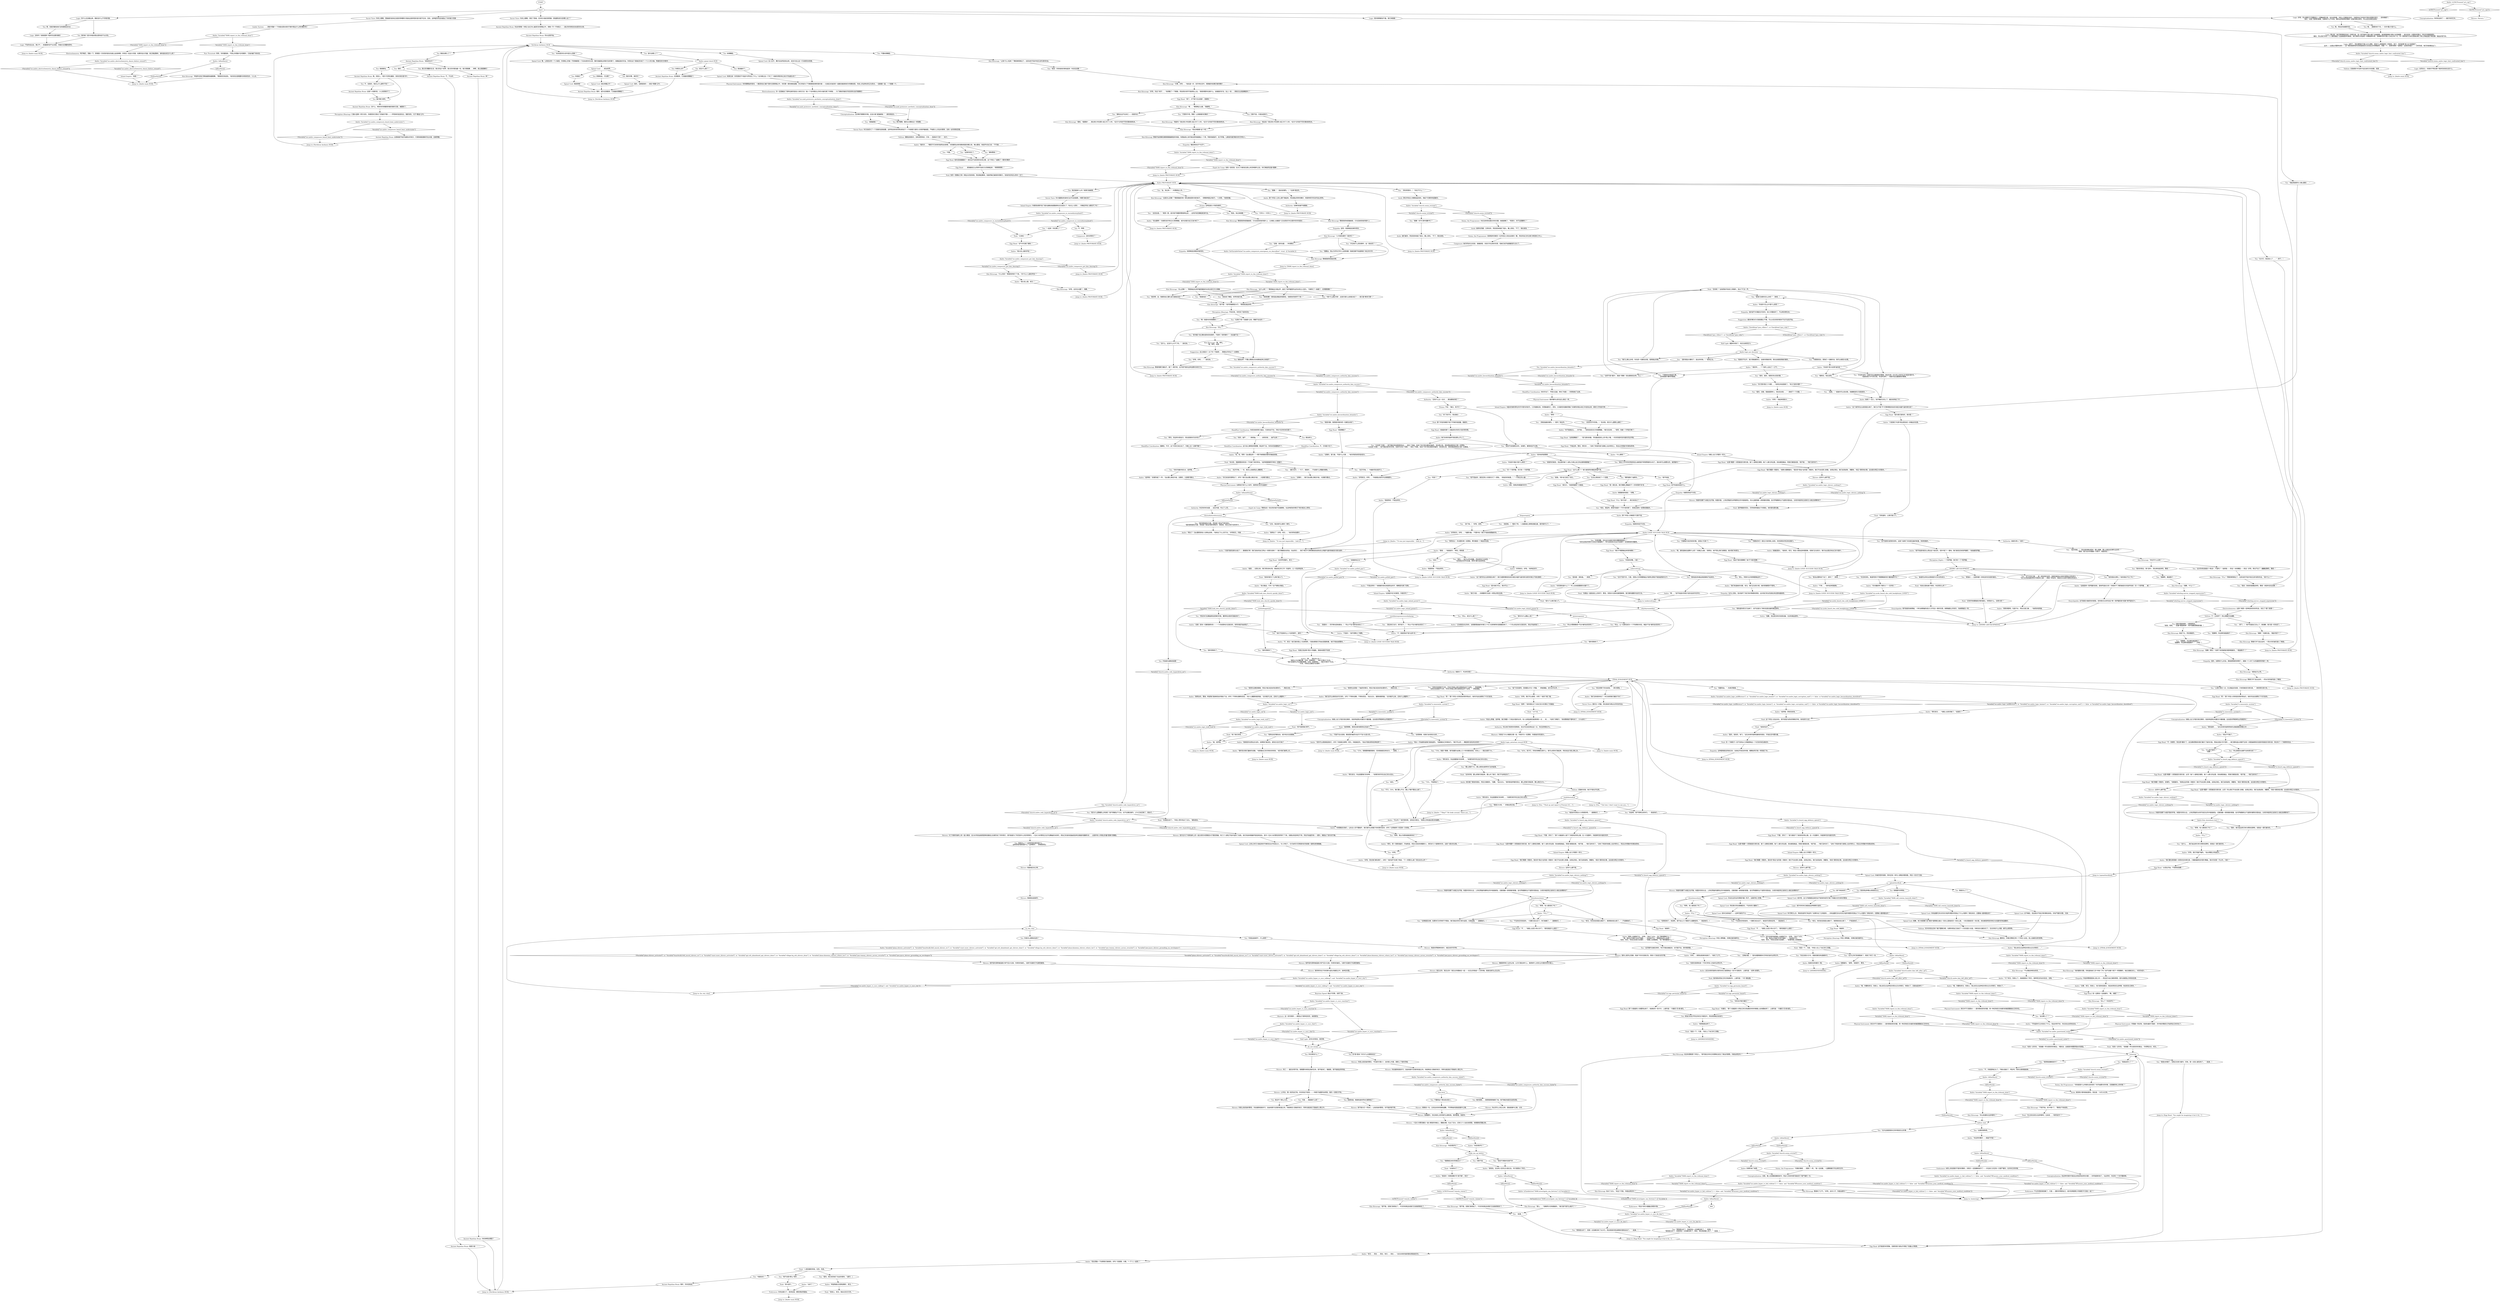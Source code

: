 # ICE / ANDRE WHITE CHECKS
# this is where andre's two white checks are -- "try to logic and figure out what they're hiding/planning" and "JUST DANCE"
# ==================================================
digraph G {
	  0 [label="START"];
	  1 [label="input"];
	  2 [label="Andre: Variable[\"church.soona_evicted\"]"];
	  3 [label="Variable[\"church.soona_evicted\"]", shape=diamond];
	  4 [label="!(Variable[\"church.soona_evicted\"])", shape=diamond];
	  5 [label="Volition: 坚强的东西。他们不是在开玩笑。"];
	  6 [label="You: “没什么……我们姑且把它称为预防犯罪吧，但我会一直盯着你的。”"];
	  7 [label="Logic: 你什么也没看出来，眼前没什么不寻常的事。"];
	  8 [label="Kim Kitsuragi: “不是节拍，他*中枪*了，”警督生气地说到。"];
	  9 [label="Ancient Reptilian Brain: 将从这里开始。"];
	  10 [label="Jump to: [Andre main HUB]"];
	  11 [label="Kim Kitsuragi: 警督打开门走出去时，一阵冰冷的海风涌入了教堂。"];
	  12 [label="Kim Kitsuragi: “嗯……”警督嗤之以鼻。“随便吧。”"];
	  13 [label="You: 即便如此，它在哪？"];
	  14 [label="Spinal Cord: 就在脊髓之中！"];
	  15 [label="Empathy: 显然，他很难适应新的现实。"];
	  16 [label="You: “好吧，好吧……”（放任他。）"];
	  17 [label="Jump to: [Andre main HUB]"];
	  18 [label="You: “我听得够多了。”"];
	  19 [label="You: “我知道没有毒品我是硬核不起来的。”"];
	  20 [label="Andre: “我们知道她的问题，老兄。我们正在努力呢，她的青春期并不顺利。”"];
	  21 [label="Andre: “不是这样的！”他看着你放在枪套旁边的手，眼睛里充满了恐惧。"];
	  22 [label="Andre: Variable[\"ice.andre_logic_inland_power\"]"];
	  23 [label="Variable[\"ice.andre_logic_inland_power\"]", shape=diamond];
	  24 [label="!(Variable[\"ice.andre_logic_inland_power\"])", shape=diamond];
	  25 [label="Andre: Variable[\"ice.andre_pulled_gun\"]"];
	  26 [label="Variable[\"ice.andre_pulled_gun\"]", shape=diamond];
	  27 [label="!(Variable[\"ice.andre_pulled_gun\"])", shape=diamond];
	  28 [label="Andre: “等等！！！”"];
	  29 [label="You: “我们公事公办吧，你先把一切都告诉我，我再做出判断。”"];
	  30 [label="Andre: “只是我们*先得*把这里变成一间毒品实验室。”"];
	  31 [label="You: “我要现金。”（先索求贿赂。）"];
	  32 [label="You: （忽略问题。）“首先我要看看你们所有的身份证明文件。”"];
	  33 [label="You: “妈的，抽不……”（继续抽。）“……该死的抢……抽不出来！”"];
	  34 [label="Andre: “哇，哇，等等！没必要这样！”一颗汗珠顺着安德烈的脑袋滑落。"];
	  35 [label="Andre: “我知道的……”这位未来的指挥把他的尖脑袋垂到两膝之间……"];
	  36 [label="Savoir Faire: 你大幅摆动的身体已近乎动态极限，你要打破纪录了……"];
	  37 [label="You: “成交。”"];
	  38 [label="You: “60%。孩子们，所有的牌都在我手上。我可以把你们锁起来，然后说这只是公事公办。”"];
	  39 [label="Andre: “我明白了！好吧，老兄……”他仍然有些颤抖……"];
	  40 [label="Andre: “你已经说的很明白了，好吗？我们没必要让事态升级……大家都冷静点。”"];
	  41 [label="You: （收回枪。）“看到了吧，一点威胁能让事情进展迅速，是时候开口了。”"];
	  42 [label="Andre: Variable[\"TASK.look_into_church_spooks_done\"]"];
	  43 [label="Variable[\"TASK.look_into_church_spooks_done\"]", shape=diamond];
	  44 [label="!(Variable[\"TASK.look_into_church_spooks_done\"])", shape=diamond];
	  45 [label="Andre: “没错！原本一切都很顺利的——一个月前那地方还是空的，突然间就开始闹鬼了。”"];
	  46 [label="Andre: Variable[\"tc.heard_egg_defence_speech\"]"];
	  47 [label="Variable[\"tc.heard_egg_defence_speech\"]", shape=diamond];
	  48 [label="!(Variable[\"tc.heard_egg_defence_speech\"])", shape=diamond];
	  49 [label="Noid: “收拾一下，凡客。”他合上了自己的工具箱。"];
	  50 [label="You: “等等，有人感觉到了吗？”"];
	  51 [label="You: “可能不会太容易，教堂里的幽灵对此可*不会*太高兴的。”"];
	  52 [label="Andre: “我以前见过这种狂欢得太过头的情况……”"];
	  53 [label="Andre: Variable[\"ice.andre_questioned_water\"]"];
	  54 [label="Variable[\"ice.andre_questioned_water\"]", shape=diamond];
	  55 [label="!(Variable[\"ice.andre_questioned_water\"])", shape=diamond];
	  56 [label="You: 你是怎么跟我说话的？"];
	  57 [label="Shivers: 我声音的调转被温度计和气压计记录，你用你的鼻孔，与脖子后面的汗毛感受着我。"];
	  58 [label="You: 我的搭档……我想我刚刚侮辱了他，我不确定他是否会原谅我。"];
	  59 [label="Endurance: 本质上来说错的不是你的舞步，你刚才一定是癫痫发作了——并且前几天还有一次更严重的，在你失忆的时候。"];
	  60 [label="Andre: IsTHCPresent(\"remote_viewer\")"];
	  61 [label="IsTHCPresent(\"remote_viewer\")", shape=diamond];
	  62 [label="!(IsTHCPresent(\"remote_viewer\"))", shape=diamond];
	  63 [label="Shivers: 我不能与它一同消亡，公民武装的警官。你不能弃我不顾。"];
	  64 [label="Andre: Variable[\"church.soona_evicted\"]"];
	  65 [label="Variable[\"church.soona_evicted\"]", shape=diamond];
	  66 [label="!(Variable[\"church.soona_evicted\"])", shape=diamond];
	  67 [label="Andre: Variable[\"TASK.report_to_the_tribunal_done\"]"];
	  68 [label="Variable[\"TASK.report_to_the_tribunal_done\"]", shape=diamond];
	  69 [label="!(Variable[\"TASK.report_to_the_tribunal_done\"])", shape=diamond];
	  70 [label="Physical Instrument: 其实并不只是脱水——是你那条受伤的腿，用一种迟钝但又执着的疼痛提醒着自己的存在。"];
	  71 [label="Ancient Reptilian Brain: 完全的黑暗！你陷入自己内心最深沉的黑暗之中，脊椎一节一节地陷入——透过你的脊柱尚未成形的头骨。"];
	  72 [label="You: “是的。我已经完成了在此的使命。”[离开。]"];
	  73 [label="You: 教堂去哪儿了？"];
	  74 [label="Kim Kitsuragi: “现在来看看*这个*吧！”"];
	  75 [label="Noid: “人类发展的终结，任务，完成。”"];
	  76 [label="Conceptualization: 当你睁开眼睛的时候，应该大喊“超强超强！”（感觉很适合。）"];
	  77 [label="You: “伙计们，我没劲儿了……”（停下。）"];
	  78 [label="Andre PROTORAVE HUB"];
	  79 [label="Andre: “完全要啊！”安德烈双手举过头顶挥舞着，或许在暗示自己已经*疯了*……"];
	  80 [label="Authority: 法律的权威不容置疑。"];
	  81 [label="Shivers: 这将什么都不是。"];
	  82 [label="Egg Head: “我们不需要毒品来保持硬核！”"];
	  83 [label="Jump to: [soberordrugs]"];
	  84 [label="Jump to: [Andre LOGIC SUCCESS TALK HUB]"];
	  85 [label="Andre: “你对播放带了解多少？一无所知！”"];
	  86 [label="Andre: “不用……”他听起来很疲惫。"];
	  87 [label="Andre: “好吧！”他起来很高兴。"];
	  88 [label="Andre: “那是……”他摇摇手。“拜托，那真是……”"];
	  89 [label="Jump to: [Andre LOGIC SUCCESS TALK HUB]"];
	  90 [label="You: （我没有它也行，把手放下。）“所以*不会*被判处死刑了？”"];
	  91 [label="suretherespoweroverwhelming"];
	  92 [label="Andre: “只是可能性真的太低了——看看我们吧！我们该如何自己弄出一间俱乐部来？！我们需要启动资金，仅此而已……我们*绝对*打算把教堂变成有史以来最牛逼的阳极音乐俱乐部的……”"];
	  93 [label="Andre: “好吧老兄，好吧。”他举起双手。"];
	  94 [label="Egg Head: “全世界范围内，老兄！”"];
	  95 [label="Andre: 这位未来的指挥看上去疲惫不已。“好吧，”他点了点头。\n“操，我还以为咱们关系不错呢……”他沮丧不已。\n“妈的，老兄，你说过会宽大处理的……”安德烈看上去很疲惫。"];
	  96 [label="Egg Head: “耶！”那个年轻人的笑容变得异常灿烂，他的牙齿在探照灯下闪闪发亮。"];
	  97 [label="Soona, the Programmer: 你还没来得及重复你的问题，她就插嘴了。“阿西尔，你不去跳舞吗？”"];
	  98 [label="Andre: “别这么莽撞，诺伊德，我们需要一个来自对面的伙伴。有人全程监督还能更保险一点……咳……”他清了清嗓子。“其他警察就不要考虑了，35%如何？”"];
	  99 [label="You: “55%。我需要掌握控股权，否则我就是没有动力。”（耸肩。）"];
	  100 [label="You: “我的搭档就在外面，而他是个相当严肃的家伙。”\n“我的搭档就在外面，而他是个相当厉害的神枪手。相信我，我见过他行动的样子。”"];
	  101 [label="Physical Instrument: 如果他们有什么小动作，就把他们的牙齿敲掉！"];
	  102 [label="Egg Head: “不要，求你了！”爱凡客按下了录音机的停止键。在一片寂静中，你能够听到外面的风声。"];
	  103 [label="Spinal Cord: 但你已经知道了——这种可能性不大。"];
	  104 [label="Kim Kitsuragi: “怎么了？你还好吗？”"];
	  105 [label="Spinal Cord: 你打算怎么办，再给检疫所打电话吗？如果你去了正规医院……你知道要花多长时间才能弄清楚你究竟出了什么问题吗？那些询问，还要被人戳来戳去的？"];
	  106 [label="Acele: 她饶有兴致地挑起眉毛，回应道：“大约30分钟。”"];
	  107 [label="Andre: Variable[\"ice.andre_hyper_rc_succ_rhet\"]"];
	  108 [label="Variable[\"ice.andre_hyper_rc_succ_rhet\"]", shape=diamond];
	  109 [label="!(Variable[\"ice.andre_hyper_rc_succ_rhet\"])", shape=diamond];
	  110 [label="Shivers: 一名RCM警官躺在一座小教堂的地板上，翻着白眼，吐出了舌头。还有几个人站在他周围，他慢慢地苏醒过来。"];
	  111 [label="You: 我就知道。我就知道世界末日要降临了！"];
	  112 [label="Shivers: 顺便说一句，立刻去向你的搭档道歉，不同等级的团结是重中之重。"];
	  113 [label="You: 嗯，但是苏娜说他们没有跟我说实话……"];
	  114 [label="Esprit de Corps: 他有一些吃惊，在马丁内斯发生那么多恐怖事件之后，你们俩居然还能*跳舞*。"];
	  115 [label="Physical Instrument: 其实并不只是脱水——是你那条受伤的腿，用一种迟钝但又执着的疼痛提醒着自己的存在。"];
	  116 [label="Savoir Faire: 你闭上眼睛，想象着你身体应该是何种模样才能给这首奇怪的音乐赋予生命。目前，这种猛烈的运动超出了你的能力范围……"];
	  117 [label="You: “彻底狂欢！”"];
	  118 [label="Kim Kitsuragi: 警督开始用脚后跟狠狠踢着教堂的地板，有理由担心他可能会把地板踢出一个洞，导致地板裂开，柱子坍塌，让教堂的屋顶砸向你们所有人。"];
	  119 [label="Ancient Reptilian Brain: 这是个关键时刻，小心别尿裤子了。"];
	  120 [label="Spinal Cord: ……统治世界。"];
	  121 [label="You: 发生什么事了？"];
	  122 [label="You: “我是卧底！”"];
	  123 [label="Andre: “现在想象一下如果我们能做到，好吗？但是跟，大概，*一千*人一起呢？”"];
	  124 [label="Kim Kitsuragi: 警督紧紧地捏着鼻梁，灯光反射到他的镜片上……"];
	  125 [label="Jump to: [Andre PROTORAVE HUB]"];
	  126 [label="You: “生活让我变成了一个混蛋。”"];
	  127 [label="You: “谢谢你的美言，但这里的每个人都认为我让自己的这套制服蒙羞了。”"];
	  128 [label="Andre: 那个年轻人的瘾君子沉默不语。"];
	  129 [label="Encyclopedia: 这可能是大脑损伤的原因，但你绝对从未听说过*单一扬声器系统*或者*单声道动力*。"];
	  130 [label="Andre: “抱歉，但这里没有实验室设备，也没有毒品原料。”"];
	  131 [label="Noid: “是为了让我们能入门。”"];
	  132 [label="Noid: “否则呢？”当他把扳手放进工具箱时，发出了叮当一声。"];
	  133 [label="Noid: 他的朋友把自己的文档递给你，上面写道：“卡尔·霍兹曼。”"];
	  134 [label="Egg Head: 那个大脑袋的人快要哭出来了，他递给你一张卡片，上面写道：“杰曼尼·范·德·维克。”"];
	  135 [label="Andre: Variable[\"ice.egg_germaine_heard\"]"];
	  136 [label="Variable[\"ice.egg_germaine_heard\"]", shape=diamond];
	  137 [label="!(Variable[\"ice.egg_germaine_heard\"])", shape=diamond];
	  138 [label="Andre: “拜托老兄，你这是要我们的命啊……”安德烈用手捋过自己的头发尖。"];
	  139 [label="Noid: 诺伊德面色苍白，茫然地审视着当下的事态。他的眉毛颤动着。"];
	  140 [label="Andre: Variable[\"tc.heard_egg_defence_speech\"]"];
	  141 [label="Variable[\"tc.heard_egg_defence_speech\"]", shape=diamond];
	  142 [label="!(Variable[\"tc.heard_egg_defence_speech\"])", shape=diamond];
	  143 [label="showdownchoice"];
	  144 [label="Egg Head: “我们需要一场胜利，我向你*保证*这将是一场胜利！我们不会在那儿制毒，会保证清白。我们会真诚地、清醒地、*真实*漂亮地办事。这会是光明正大的胜利。”"];
	  145 [label="Andre: 他甚至没有看你一眼。"];
	  146 [label="Jump to: [Andre main HUB]"];
	  147 [label="You: “等等，有人感觉到了吗？”"];
	  148 [label="Andre: Variable[\"tc.heard_egg_defence_speech\"]"];
	  149 [label="Variable[\"tc.heard_egg_defence_speech\"]", shape=diamond];
	  150 [label="!(Variable[\"tc.heard_egg_defence_speech\"])", shape=diamond];
	  151 [label="Spinal Cord: 然后意识将会慢慢回归，不会有多少趣味了。"];
	  152 [label="You: “金去哪儿了？”"];
	  153 [label="Shivers: 我就是这座城市。"];
	  154 [label="Jump to: [la_city_chat]"];
	  155 [label="before_hub"];
	  156 [label="Andre: IsKimHere()"];
	  157 [label="IsKimHere()", shape=diamond];
	  158 [label="!(IsKimHere())", shape=diamond];
	  159 [label="Andre: Variable[\"ice.andre_hyper_rc_succ_fix_kim\"]"];
	  160 [label="Variable[\"ice.andre_hyper_rc_succ_fix_kim\"]", shape=diamond];
	  161 [label="!(Variable[\"ice.andre_hyper_rc_succ_fix_kim\"])", shape=diamond];
	  162 [label="Jump to: [Andre main HUB]"];
	  163 [label="Andre: IsTHCPresent(\"art_cop\")"];
	  164 [label="IsTHCPresent(\"art_cop\")", shape=diamond];
	  165 [label="!(IsTHCPresent(\"art_cop\"))", shape=diamond];
	  166 [label="Andre: IsTaskActive(\"TASK.investigate_sea_fortress\")--[[ Variable[ ]]"];
	  167 [label="IsTaskActive(\"TASK.investigate_sea_fortress\")--[[ Variable[ ]]", shape=diamond];
	  168 [label="!(IsTaskActive(\"TASK.investigate_sea_fortress\")--[[ Variable[ ]])", shape=diamond];
	  169 [label="You: “尚未成形的头骨*是怎么回事？”"];
	  170 [label="You: “我不会陷*那么*深的……”"];
	  171 [label="You: 不要纵情舞蹈。"];
	  172 [label="You: 睁开眼睛，像你从未舞动过一样跳舞。"];
	  173 [label="Ancient Reptilian Brain: “谁他妈在乎？！”"];
	  174 [label="Andre: Variable[\"ice.andre_composure_authority_kim_success\"]"];
	  175 [label="Variable[\"ice.andre_composure_authority_kim_success\"]", shape=diamond];
	  176 [label="!(Variable[\"ice.andre_composure_authority_kim_success\"])", shape=diamond];
	  177 [label="Jump to: [Andre PROTORAVE HUB]"];
	  178 [label="You: 我讨厌清醒的生活，我讨厌这个世界，我讨厌并害怕着一切。我只想跳舞……神啊，请让我跳舞吧！"];
	  179 [label="Jump to: [TASK.report_to_the_tribunal_done]"];
	  180 [label="You: 你想怎么样？"];
	  181 [label="Andre: “老兄……现在……现在，老兄……现在……”这位未来的指挥激动得结结巴巴。"];
	  182 [label="Kim Kitsuragi: “跳舞？”他重复道。“傻逼*猴子*？”"];
	  183 [label="You: 我还能做什么吗？我想打破极限。"];
	  184 [label="You: “一起来！你在哪儿？！”"];
	  185 [label="Jump to: [Andre PROTORAVE HUB]"];
	  186 [label="Kim Kitsuragi: “你在开什么玩笑？！”"];
	  187 [label="Andre: 他们未来的指挥可就没那么开心了。"];
	  188 [label="You: “你很清醒，你在这次会面中保持清醒很困难吗？”\n“你的女朋友阿西尔已经在外面嗑嗨了，你们这些家伙在这次会面中一定很难保持清醒吧。”"];
	  189 [label="Perception (Sight): 一个扬声器，他们有*一个*扬声器。"];
	  190 [label="You: （我喜欢——将手移动至枪套处。）“所以*不会*被判处死刑了？”"];
	  191 [label="You: “另一个扬声器，你只有一个扬声器。”"];
	  192 [label="Noid: “他妈的是为了让我们能入门。”"];
	  193 [label="Andre: “*真的吗……？*”他听上去松了一口气。"];
	  194 [label="Andre: “你只想问我几个问题……”他现在有些困惑了。“有关*别的问题*？”"];
	  195 [label="Andre: “嘿，谁知道她在盘算什么呢？”他嗤之以鼻。“我明白，她不想让我们进教堂。她对我们有意见。”"];
	  196 [label="Jump to: [Andre LOGIC SUCCESS TALK HUB]"];
	  197 [label="Andre: Variable[\"ice.andre_logic_indifference\"]  or  Variable[\"ice.andre_logic_lenient\"]  or  Variable[\"ice.andre_logic_corruption_said\"] == false  or Variable[\"ice.andre_logic_hecoordination_shotsfired\"]"];
	  198 [label="Variable[\"ice.andre_logic_indifference\"]  or  Variable[\"ice.andre_logic_lenient\"]  or  Variable[\"ice.andre_logic_corruption_said\"] == false  or Variable[\"ice.andre_logic_hecoordination_shotsfired\"]", shape=diamond];
	  199 [label="!(Variable[\"ice.andre_logic_indifference\"]  or  Variable[\"ice.andre_logic_lenient\"]  or  Variable[\"ice.andre_logic_corruption_said\"] == false  or Variable[\"ice.andre_logic_hecoordination_shotsfired\"])", shape=diamond];
	  200 [label="Andre: Variable[\"tc.innocentic_system\"]"];
	  201 [label="Variable[\"tc.innocentic_system\"]", shape=diamond];
	  202 [label="!(Variable[\"tc.innocentic_system\"])", shape=diamond];
	  203 [label="You: “要么我拿75%，要么我现在就带你们去拘留室。”"];
	  204 [label="You: “好吧。”"];
	  205 [label="You: （展示双手。）“行了，我暂时……不会做什么残酷的事情。”"];
	  206 [label="Andre: “没事的……我们没必要让事态升级，大家都冷静点。”"];
	  207 [label="Andre: “明白了！没必要把其他人也牵扯进来。”他抹去了头上的汗水。“好吧老兄，听着……”"];
	  208 [label="showdownchoice"];
	  209 [label="Andre: 他瞪着你。“是啊，*谢谢你*，警官。”"];
	  210 [label="You: “很好。我们姑且把它称为预防犯罪吧，但我会一直盯着你的。”"];
	  211 [label="Spinal Cord: 之前让你们兴奋起来的节奏现在似乎有些过火，令人作呕了。它们如同万花筒里的彩色玻璃一般移动和增殖着。"];
	  212 [label="Jump to: [Egg Head: \"You might be imagining it but it fe...\"]"];
	  213 [label="You: “我想我是癫痫发作了……”"];
	  214 [label="Jump to: [watering]"];
	  215 [label="Kim Kitsuragi: “很不错，但我们真得走了，今天的有氧运动我们已经做得够多了。”"];
	  216 [label="You: “跳舞！你不打算*跳舞*吗？”"];
	  217 [label="Andre: Variable[\"TASK.report_to_the_tribunal_done\"]"];
	  218 [label="Variable[\"TASK.report_to_the_tribunal_done\"]", shape=diamond];
	  219 [label="!(Variable[\"TASK.report_to_the_tribunal_done\"])", shape=diamond];
	  220 [label="Andre: “没事，老兄，别担心，他只是有些脱水。夜店经常发生这种事。他会恢复过来的。”"];
	  221 [label="Physical Instrument: 伴随着一阵迟钝，但却执着的*疼痛*，你中枪的臀部又开始秀自己的存在了。"];
	  222 [label="Noid: “别担心，老兄，我会记住它们的。”"];
	  223 [label="You: 我的天哪，真的吗？"];
	  224 [label="Physical Instrument: 你的眼睛始终紧闭，一路回到自己躯干里的无限黑暗之中，你的第一感觉便是温暖。你已然成为了节奏塑胶韵律的胜利者——在瑞瓦肖海滨的一座散发着臭味的木制教堂里。你身上的战争创伤正在愈合，一道接着一道，一个接着一个。"];
	  225 [label="Logic: 要点是：他们想把教堂变成一间俱乐部，但一些可疑的元素占据了这座建筑。搞清楚事情的*要点*非常重要——做决定前一定要参考要点，现在的进展很顺利。\n确实。所以他们中的一个人偶然邂逅了这座被遗弃的教堂。他们想把它改造成一间舞曲俱乐部，但麻醉剂的代理人已经占领了它。你一想到他们已经在里面消耗了那么多毒品就不寒而栗！毒品非常不好。"];
	  226 [label="Andre: “但你依然是警察……”"];
	  227 [label="Andre: “那……现在怎么办？”\n“做你认为正确的事，长官。但是拜托……我们只想讨个生活。”\n“我们会做你认为正确的事情，长官。但是拜托……我们只想讨个生活。”\n“长官，你答应过要宽大处理的……”"];
	  228 [label="Andre: “你究竟知道什么了？”听上去他是要跟你对着干了。"];
	  229 [label="You: “鼻通灵出现在这里是因为它的活性成分。”"];
	  230 [label="Encyclopedia: 很可能是伪麻黄碱，一种与麻黄碱的成分几乎完全一致的东西。麻黄碱能让你快乐，伪麻黄碱也一样。"];
	  231 [label="Inland Empire: 9毫米的维利耶在你手中意外的轻巧。几乎就像玩具。你想象着死亡，悲伤，又戏剧性地重新想象了安德烈的脸从枪口中迸发出来，感觉几乎有些可笑……”"];
	  232 [label="Andre: Variable[\"ice.andre_logic_shivers_nothing\"]"];
	  233 [label="Variable[\"ice.andre_logic_shivers_nothing\"]", shape=diamond];
	  234 [label="!(Variable[\"ice.andre_logic_shivers_nothing\"])", shape=diamond];
	  235 [label="Empathy: 他的语气中满是无可奈何，他几乎要放弃了，不必再多费功夫。"];
	  236 [label="You: “当然不是*真的*，我是个警察！现在跟我坦白吧，马上！”"];
	  237 [label="Hand/Eye Coordination: 你的手动了，平稳又迅速，伸向了枪套——你把枪掏了出来。"];
	  238 [label="FINAL JUDGEMENT HUB"];
	  239 [label="Noid: “他妈的没门。”"];
	  240 [label="Egg Head: “这里*需要*一间阳极音乐俱乐部。每个人都相互憎恨，每个人都讨厌这里，到处都是毒品，而我们都是奴隶，*我不能……*我们没时间了。”没有了笑容的他看上去非常伤心，而且比你想象中的更加苍老。"];
	  241 [label="Andre: Variable[\"church.andre_redc_hyperdrive_on\"]"];
	  242 [label="Variable[\"church.andre_redc_hyperdrive_on\"]", shape=diamond];
	  243 [label="!(Variable[\"church.andre_redc_hyperdrive_on\"])", shape=diamond];
	  244 [label="Savoir Faire: 要求分一杯羹，现在是成为商业伙伴的好机会。"];
	  245 [label="Andre: CheckItem(\"gun_villiers\")  or CheckItem(\"gun_ruby\")"];
	  246 [label="CheckItem(\"gun_villiers\")  or CheckItem(\"gun_ruby\")", shape=diamond];
	  247 [label="!(CheckItem(\"gun_villiers\")  or CheckItem(\"gun_ruby\"))", shape=diamond];
	  248 [label="Egg Head: “谢谢你……”"];
	  249 [label="Perception (Hearing): 年轻人哽咽着，仿佛在强忍着哭泣。"];
	  250 [label="You: “不会有任何改变的，一切都已经太迟了。收拾好东西快走吧。”（驱逐他们。）"];
	  251 [label="You: “这次让你们轻易脱身了，我饶了你们一命。”"];
	  252 [label="Egg Head: “耶！”那个年轻人的笑容变得异常灿烂，他的牙齿在探照灯下闪闪发亮。"];
	  253 [label="Andre: Variable[\"TASK.call_station_lazareth_done\"]"];
	  254 [label="Variable[\"TASK.call_station_lazareth_done\"]", shape=diamond];
	  255 [label="!(Variable[\"TASK.call_station_lazareth_done\"])", shape=diamond];
	  256 [label="Soona, the Programmer: “你到底是什么时候失去知觉的？你开始颤抖的时候，还是躺到地上的时候？”"];
	  257 [label="Kim Kitsuragi: 他点了点头。“有这个可能，你能站得住吗？”"];
	  258 [label="Shivers: 我的心是风之回廊，我身下的天空是红色，我有十万条发光的手臂。"];
	  259 [label="Shivers: 死亡——着实非常可怕，我需要你来保证我的生命。我不能消亡，看着我，我不能就这样终结。"];
	  260 [label="Jump to: [Egg Head: \"You might be imagining it but it fe...\"]"];
	  261 [label="You: 沉默不语。"];
	  262 [label="Jump to: [FINAL JUDGEMENT HUB]"];
	  263 [label="Conceptualization: 你的机会来了——展示你的艺术。"];
	  264 [label="Shivers: Shivers: \"...\""];
	  265 [label="Andre: IsKimHere()"];
	  266 [label="IsKimHere()", shape=diamond];
	  267 [label="!(IsKimHere())", shape=diamond];
	  268 [label="Andre: Variable[\"TASK.report_to_the_tribunal_done\"]"];
	  269 [label="Variable[\"TASK.report_to_the_tribunal_done\"]", shape=diamond];
	  270 [label="!(Variable[\"TASK.report_to_the_tribunal_done\"])", shape=diamond];
	  271 [label="Savoir Faire: 你闭上眼睛，清空了思绪，任你的大脑恣意想象：那道颤动的光到哪儿去了？"];
	  272 [label="Kim Kitsuragi: “什么东西？”警督突然停了下来。“你*什么*上面的声音？”"];
	  273 [label="Ancient Reptilian Brain: 神？"];
	  274 [label="Ancient Reptilian Brain: 你的神明在哪里？"];
	  275 [label="Kim Kitsuragi: “真不错！”他环顾着教堂大厅。“那就摇滚起来吧……”"];
	  276 [label="You: “尽管吹牛吧，警督！让我看看你的舞步！”"];
	  277 [label="You: “没错，请求支援……冲向舞池！”"];
	  278 [label="Andre: “我的天……”瘾君子们未来的指挥站在那里，对其展现出来的硬核程度目瞪口呆，难以置信。他低声对自己说：“不可能……”"];
	  279 [label="You: “我*确实*说过舞池里有突发事件，不是吗？突然事件？！含金量不足！”"];
	  280 [label="You: “可能。”"];
	  281 [label="You: “金，快过来！”（叫警督加入你。）"];
	  282 [label="Empathy: 他很难适应眼前的新现实。"];
	  283 [label="Andre: Variable[\"ice.andre_composure_got_kim_dancing\"]"];
	  284 [label="Variable[\"ice.andre_composure_got_kim_dancing\"]", shape=diamond];
	  285 [label="!(Variable[\"ice.andre_composure_got_kim_dancing\"])", shape=diamond];
	  286 [label="Empathy: 他感觉有些不对劲。"];
	  287 [label="Egg Head: “这里*需要*一间阳极音乐俱乐部。每个人都相互憎恨，每个人都讨厌这里，到处都是毒品，而我们都是奴隶，*我不能……*我们没时间了。”"];
	  288 [label="Inland Empire: 他看上去几乎跟你一样大。"];
	  289 [label="Egg Head: 他不知道该说些什么。"];
	  290 [label="Andre: Variable[\"ice.acele_heard_she_sold_headphones_LOGIC\"]"];
	  291 [label="Variable[\"ice.acele_heard_she_sold_headphones_LOGIC\"]", shape=diamond];
	  292 [label="!(Variable[\"ice.acele_heard_she_sold_headphones_LOGIC\"])", shape=diamond];
	  293 [label="Andre: “想想清楚吧，先是汗水，然后又是乙醚……”他紧张地笑着。"];
	  294 [label="You: “我没必要再说下去了，是吗？”（继续。）"];
	  295 [label="sowhathappened"];
	  296 [label="You: “是的，没错，我就是那种人。现在告诉我……”（继续下一个问题。）"];
	  297 [label="You: “真的，真的。我想问你点别的事。”"];
	  298 [label="Authority: “还有什么比一点点……更加硬核的呢？”"];
	  299 [label="Egg Head: “谁会不喜欢跳舞呢？她*不*喜欢跳舞！”"];
	  300 [label="Authority: 你还有你的支援……站在外面。你占了上风。"];
	  301 [label="You: “苏娜说你们一直在计划的事上说谎。你的回答非常没有说服力。”"];
	  302 [label="Jump to: [FINAL JUDGEMENT HUB]"];
	  303 [label="Andre: Variable[\"ice.andre_logic_shivers_nothing\"]"];
	  304 [label="Variable[\"ice.andre_logic_shivers_nothing\"]", shape=diamond];
	  305 [label="!(Variable[\"ice.andre_logic_shivers_nothing\"])", shape=diamond];
	  306 [label="Jump to: [FINAL JUDGEMENT HUB]"];
	  307 [label="yeahthisisahub"];
	  308 [label="Egg Head: “这里*需要*一间阳极音乐俱乐部，必须！所以我们不会在那儿制毒，会保证清白。我们会真诚地、清醒地、*真实*漂亮地办事。这会是光明正大的胜利。”"];
	  309 [label="Jump to: [Andre main HUB]"];
	  310 [label="You: 我需要寻求帮助。"];
	  311 [label="Spinal Cord: 跳舞、用力地跳舞乃至*跳到*昏厥都比被从一间办公室拖到另一间办公室，一间诊室拖到另一间诊室，到处都是明亮的惨白与抗菌剂的味道要好。"];
	  312 [label="You: *你是这座城市*，什么意思？"];
	  313 [label="Andre: Variable[\"plaza.shivers_activated\"]  or  Variable[\"boardwalk.feld_mural_shivers_wc\"]  or  Variable[\"coast.snow_shivers_activated\"]  or  Variable[\"apt.orb_abandoned_apt_shivers_done\"]  or  Variable[\"village.hq_orb_shivers_done\"]  or  Variable[\"plaza.kineema_shivers_where_too\"]  or  Variable[\"jam.tommy_shivers_across_revachol\"]  or  Variable[\"pier.joyce_shivers_grounding_on_revchopice\"]"];
	  314 [label="Variable[\"plaza.shivers_activated\"]  or  Variable[\"boardwalk.feld_mural_shivers_wc\"]  or  Variable[\"coast.snow_shivers_activated\"]  or  Variable[\"apt.orb_abandoned_apt_shivers_done\"]  or  Variable[\"village.hq_orb_shivers_done\"]  or  Variable[\"plaza.kineema_shivers_where_too\"]  or  Variable[\"jam.tommy_shivers_across_revachol\"]  or  Variable[\"pier.joyce_shivers_grounding_on_revchopice\"]", shape=diamond];
	  315 [label="!(Variable[\"plaza.shivers_activated\"]  or  Variable[\"boardwalk.feld_mural_shivers_wc\"]  or  Variable[\"coast.snow_shivers_activated\"]  or  Variable[\"apt.orb_abandoned_apt_shivers_done\"]  or  Variable[\"village.hq_orb_shivers_done\"]  or  Variable[\"plaza.kineema_shivers_where_too\"]  or  Variable[\"jam.tommy_shivers_across_revachol\"]  or  Variable[\"pier.joyce_shivers_grounding_on_revchopice\"])", shape=diamond];
	  316 [label="Shivers: 我同样存在于你的肺与退化的器官之中，各种空间里。"];
	  317 [label="Shivers: 你坐着車或者步行，自由地穿行在我的街道之间。你能够进入隐秘的地方，同样也能游走于隐秘的人群之中。"];
	  318 [label="Andre: Variable[\"ice.andre_composure_authority_kim_success_failed\"]"];
	  319 [label="Variable[\"ice.andre_composure_authority_kim_success_failed\"]", shape=diamond];
	  320 [label="!(Variable[\"ice.andre_composure_authority_kim_success_failed\"])", shape=diamond];
	  321 [label="Kim Kitsuragi: “休息得好吗？”"];
	  322 [label="wake_me_up_before"];
	  323 [label="You: “那真是太好了，但我一点劲都没有了伙计们。而且我真的得去跟我的搭档谈谈了。”（起身。）"];
	  324 [label="Andre: Variable[\"TASK.report_to_the_tribunal_done\"]"];
	  325 [label="Variable[\"TASK.report_to_the_tribunal_done\"]", shape=diamond];
	  326 [label="!(Variable[\"TASK.report_to_the_tribunal_done\"])", shape=diamond];
	  327 [label="Andre: Variable[\"TASK.report_to_the_tribunal_done\"]"];
	  328 [label="Variable[\"TASK.report_to_the_tribunal_done\"]", shape=diamond];
	  329 [label="!(Variable[\"TASK.report_to_the_tribunal_done\"])", shape=diamond];
	  330 [label="Kim Kitsuragi: “天哪，好吧……”他后退一步，双手举在空中，观察着你纵横交错的舞步……"];
	  331 [label="You: 沉默不语，只是加倍努力。"];
	  332 [label="You: “我变成了舞蹈，世界的毁灭者。”"];
	  333 [label="You: “我很抱歉！我知道这看起来很疯狂，但感觉好到停不下来！”"];
	  334 [label="Kim Kitsuragi: 警督用脚打着拍子，看了一眼手表，似乎很不喜欢这种浪费时间的行为。"];
	  335 [label="Jump to: [Andre PROTORAVE HUB]"];
	  336 [label="You: “好了孩子们，现在集合……”"];
	  337 [label="Egg Head: “但是正弦波有*很大*的偏差。我根本感受不到爱……”"];
	  338 [label="Egg Head: “我一直在说，我们需要让舞曲的下一步来得更*快*些……”"];
	  339 [label="Noid: “别摆出一副高高在上的样子，警官。觉悟对大家来说都很新鲜，我们都有缓解冲击的方法。”"];
	  340 [label="Noid: “他说过是给鼻子用的。你还想怎么样？”"];
	  341 [label="You: “简而言之：你试图利用一名警探，帮你建成一个毒品实验室。”"];
	  342 [label="Andre: “不是的！”他吓得睁大了眼睛。"];
	  343 [label="You: “你没听说吗？我是河这边最腐败的警察。我会利用一切关系让你的生活*饱受折磨*的。”\n“或者给我100%的分成。你没听说吗——我是河这边最腐败的警察。”"];
	  344 [label="You: “我真的不在乎，我只想破案而已。去做你想做的吧，我也会做我想做的事的。”"];
	  345 [label="Noid: 另一个瘾君子一言不发地从工具箱里掏出一个红色的钱包递给你。"];
	  346 [label="Noid: “10个点。”"];
	  347 [label="You: “等等，我以为很快就能拿到钱了？”"];
	  348 [label="You: “你的手最好老实点，诺伊德。”"];
	  349 [label="You: （松开手枪。）“天，我怎么会搞得这么糟糕呢。”"];
	  350 [label="You: “我得先去调查一下幽灵的情况，然后才能决定如何处理你们。”（稍后决定。）"];
	  351 [label="You: “不会有任何改变的，一切都已经太迟了。你们被捕了。”（逮捕他们。）"];
	  352 [label="You: “别再狡辩了，快滚吧，我不会让几个瘾君子占据教堂的。”（驱逐他们。）"];
	  353 [label="Andre: “嘘，诺伊德。”"];
	  354 [label="Andre: “我们要在那里建一间周末狂欢俱乐部，只播放最疯狂的里尔舞曲，我对天发誓！可以吗，凡客？”"];
	  355 [label="Conceptualization: 他看上去几乎是天真无暇的，高高举起那台哈蒙沃什播放器。这会是世界精神的必然感受吗？"];
	  356 [label="Andre: “你这样的舞步——我毫不怀疑！”"];
	  357 [label="Shivers: 清晨我带来工业的尘埃，让它们落在树叶上。我把树叶上的灰尘抖落到你的外套上。"];
	  358 [label="Reaction Speed: 她出于恐惧，说得飞快。"];
	  359 [label="Conceptualization: 没错，看上去很像是癫痫发作。而且几天前你很可能经历了更严重的一次。"];
	  360 [label="Andre: Variable[\"ice.andre_hyper_rc_fail_volition\"] == false  and  Variable[\"XP.assess_your_medical_condition\"]"];
	  361 [label="Variable[\"ice.andre_hyper_rc_fail_volition\"] == false  and  Variable[\"XP.assess_your_medical_condition\"]", shape=diamond];
	  362 [label="!(Variable[\"ice.andre_hyper_rc_fail_volition\"] == false  and  Variable[\"XP.assess_your_medical_condition\"])", shape=diamond];
	  363 [label="Noid: “你之前也发生过这种事吗。比如说……*突然发作*？”"];
	  364 [label="Ancient Reptilian Brain: 极度兴奋！！！"];
	  365 [label="Kim Kitsuragi: “哦，拜托……”\n“哦，拜托，哈里……”"];
	  366 [label="Spinal Cord: 是的。全都是真的——就在*脊髓*之中。"];
	  367 [label="You: “在我们*把一切搞砸*之前，哪都不会去的！”"];
	  368 [label="You: “*我*什么都没*做*，这音乐很久以前就决定了——我只是*奉命行事*！”"];
	  369 [label="Andre: 那个年轻人立刻上蹿下跳起来，然后摆出同样的舞步，用某种挥手的动作加以修饰。"];
	  370 [label="Empathy: 他感觉有些不对劲。"];
	  371 [label="Andre: “正如我告诉过你的，当我整理装备的时候几个令人毛骨悚然的混蛋搬进来了。一个月以前这地方还是空的，现在开始闹鬼了。”"];
	  372 [label="Andre: “这个城市的企业家真是太难了，我们又不是*不*打算把教堂变成东瑞瓦肖最牛逼的俱乐部了……”"];
	  373 [label="Egg Head: “不要，求你了！”那个大脑袋的人按下了录音机的停止键。在一片寂静中，你能够听到外面的风声。"];
	  374 [label="Jump to: [Andre PROTORAVE HUB]"];
	  375 [label="Hand/Eye Coordination: 抱歉啦，牛仔，这个时刻已经过去了，你看上去一点都不酷了。"];
	  376 [label="Andre: Variable[\"church.soona_andre_logic_hint_confronted_him\"]"];
	  377 [label="Variable[\"church.soona_andre_logic_hint_confronted_him\"]", shape=diamond];
	  378 [label="!(Variable[\"church.soona_andre_logic_hint_confronted_him\"])", shape=diamond];
	  379 [label="Half Light: 威胁时间到了。他无法承受压力。"];
	  380 [label="Perception (Hearing): 年轻人哽咽着，仿佛在强忍着哭泣。"];
	  381 [label="You: “但首先我得检查一下你们所有人的身份证明文件。”"];
	  382 [label="Egg Head: “谢谢你……”"];
	  383 [label="Jump to: [You: \"\"Get lost, I don't want to see you...\"]"];
	  384 [label="You: “没有实验室是不行的，尽你们所能让俱乐部继续运作下去吧。”（两者兼备。）\n“没有实验室是不行的，尽你们所能让俱乐部继续运作下去吧。”（两者兼备。）"];
	  385 [label="Andre: Variable[\"ice.andre_hyper_rc_fail_volition\"] == false  and  Variable[\"XP.assess_your_medical_condition\"]"];
	  386 [label="Variable[\"ice.andre_hyper_rc_fail_volition\"] == false  and  Variable[\"XP.assess_your_medical_condition\"]", shape=diamond];
	  387 [label="!(Variable[\"ice.andre_hyper_rc_fail_volition\"] == false  and  Variable[\"XP.assess_your_medical_condition\"])", shape=diamond];
	  388 [label="Jump to: [Andre: \"\"It was just impossible -- look at...\"]"];
	  389 [label="Noid: “我*会的*。”"];
	  390 [label="Perception (Hearing): 不知怎地，你听到了他的叹息。"];
	  391 [label="Andre: SetVariableValue(\"ice.andre_composure_emergency_on_dancefloor\", true) --[[ Variable[ ]]"];
	  392 [label="Andre: Variable[\"ice.noid_protorave_aesthetic_conceptualization_done\"]"];
	  393 [label="Variable[\"ice.noid_protorave_aesthetic_conceptualization_done\"]", shape=diamond];
	  394 [label="!(Variable[\"ice.noid_protorave_aesthetic_conceptualization_done\"])", shape=diamond];
	  395 [label="Kim Kitsuragi: “怎么回事？！”警督被迫在扬声器里播放的未来派音乐中大喊着。"];
	  396 [label="Kim Kitsuragi: 警督紧紧地捏着鼻梁，灯光反射到他的镜片上，让他看上去像是个正在紧张手术过程中的外科医生……"];
	  397 [label="Drama: 这明显是31号紧急事件。"];
	  398 [label="Suggestion: 这让他高兴一点了吗？可能吧……警督似乎挤出了一丝微笑。"];
	  399 [label="Andre: “我头发上面的声音！”"];
	  400 [label="Andre: “不，老兄！他们真的很让人毛骨悚然。只是如果我们开始在里面制毒，他们可能会报警的。”"];
	  401 [label="You: “我知道你把它们当掉了，说不定是为了换实验室设备和毒品原料。”"];
	  402 [label="You: “所以对警察撒谎*不会*被判处死刑吗？”"];
	  403 [label="You: “你跟我坦白，那我们一切都好谈，我可以做宽大处理。”"];
	  404 [label="Noid: “收拾一下，凡客。”年轻人合上了自己的工具箱。"];
	  405 [label="Andre: 他看上去疲惫不已。“好吧，”他点了点头。“到了警局要做什么？”\n“操，我还以为咱们关系不错呢……”他沮丧不已。“警察局会怎么处理？”\n“妈的，老兄，你说过会宽大处理的……”他看上去很疲惫。“到了警局要做什么？”"];
	  406 [label="Andre: “现在不可能了。”"];
	  407 [label="You: “你的名字是杰曼尼？”"];
	  408 [label="You: 把他们的名字写在你的文书报告中，然后把表格交给他们。"];
	  409 [label="Shivers: 这将什么都不是。"];
	  410 [label="Ancient Reptilian Brain: 这里就是节拍开始跳水的地方，它很快就能重新浮出水面。迎接荣耀。"];
	  411 [label="Inland Empire: 他看上去几乎跟你一样大。"];
	  412 [label="Jump to: [You: \"\"Pack up and report to Precinct 41....\"]"];
	  413 [label="You: “会很艰难，但我们会找到办法的。”"];
	  414 [label="You: 我觉得这种事以前就发生过。"];
	  415 [label="Spinal Cord: 你会在这完全的黑暗中躺一阵子，远离所有人和事。"];
	  416 [label="You: “我跟瑞瓦肖的灵魂谈过了！”"];
	  417 [label="Andre: Variable[\"church.soona_evicted\"]"];
	  418 [label="Variable[\"church.soona_evicted\"]", shape=diamond];
	  419 [label="!(Variable[\"church.soona_evicted\"])", shape=diamond];
	  420 [label="You: 嗯。然后还有麻醉剂狂。"];
	  421 [label="Jump to: [Andre main HUB]"];
	  422 [label="You: 我很害怕。"];
	  423 [label="You: 不，说真的，我怎么什么都听不到？"];
	  424 [label="You: 就是这样！不要让警督在尚未硬核起来之前离开！"];
	  425 [label="You: Variable[\"ice.andre_composure_authority_kim_success\"]"];
	  426 [label="Variable[\"ice.andre_composure_authority_kim_success\"]", shape=diamond];
	  427 [label="!(Variable[\"ice.andre_composure_authority_kim_success\"])", shape=diamond];
	  428 [label="You: 集中精力倾听。"];
	  429 [label="Savoir Faire: 你已经成为了一个完美的连锁装置，这样有血有肉的悸动来自于一个叫做爱凡客的人的扬声器装配。严格意义上完全的愚笨，没有一丝怜悯和恐惧。"];
	  430 [label="You: “跳舞！”（指向安德烈。）“*法律*规定的。”"];
	  431 [label="Inland Empire: 你感觉如果开启了超光速推进装置就再也无法回头了，有点让人悲伤……你确定所有人都到齐了吗？"];
	  432 [label="Jump to: [Andre PROTORAVE HUB]"];
	  433 [label="Electrochemistry: 这是个增添一些神经损伤的好机会，别忘了*那个表情*！"];
	  434 [label="You: （自言自语。）“再想一想，或许我不需要把警督牵扯进……这场开拓性舞蹈表演中去。”"];
	  435 [label="Egg Head: “空气中充满了硬核！”"];
	  436 [label="Logic: 当然了，现在事情并不是100%清晰，但有什么事情是呢？恭喜你，孩子，你的故事*有几分*说得通了。\n此外——这是必须要考虑的——这个散发着臭味的旧帐篷里是无法创造出未来舞曲的。想象一下，如果你拥有一座教堂！这就说得通了——分析完成，他们的故事验证了。"];
	  437 [label="Jump to: [Andre LOGIC SUCCESS TALK HUB]"];
	  438 [label="You: “那么，阿西尔比你更需要毒品吗？”"];
	  439 [label="soberordrugs"];
	  440 [label="Jump to: [Andre LOGIC SUCCESS TALK HUB]"];
	  441 [label="Suggestion: 最佳的解决方式就是置之不理。可以从告诉他你根本不在乎这些开始。"];
	  442 [label="Jump to: [Vertibrae darkness HUB]"];
	  443 [label="Hand/Eye Coordination: 你抓住枪把用力抽出，它却纹丝不动，手枪卡在你的夹克里了。"];
	  444 [label="You: “所以那里永远都不会有俱乐部了？”"];
	  445 [label="Egg Head: “不，安德烈，现在更*硬核*了。这位硬核警探向我们展示了鱼的价值，而鱼总是会*多*很多……我们都知道从来都不会有一间配备毒物实验室的阳极音乐俱乐部，现在有了一个难得的机会。”"];
	  446 [label="Andre: 这位未来的指挥从他的夹克口袋里掏出一张卡片递给你，上面写道：“皮特·安德烈。”"];
	  447 [label="Andre: Variable[\"ice.andre_logic_shivers_nothing\"]"];
	  448 [label="Variable[\"ice.andre_logic_shivers_nothing\"]", shape=diamond];
	  449 [label="!(Variable[\"ice.andre_logic_shivers_nothing\"])", shape=diamond];
	  450 [label="Rhetoric: 你拿走70%大概更合理一些。毕竟作为一名警察，你面临的风险更大。"];
	  451 [label="Noid: “你真是太好了。”年轻人赞许地点了点头。“硬核朋友。”"];
	  452 [label="Andre: “诺伊德！”安德烈嘘了一声。“没必要让事态升级，没事的，大家都冷静点。”"];
	  453 [label="You: “老兄，你的发言真是太美好了。我想我改变主意了。”（不逮捕他们。）"];
	  454 [label="Shivers: 这将什么都不是。"];
	  455 [label="Andre: “我从一开始就知道我们能指望你。”他看着自己的朋友们。“我们可以的——舞蹈俱乐部会有未来的！”"];
	  456 [label="Shivers: 我是瑞瓦肖之神。"];
	  457 [label="You: 但*我*是谁？你为什么在跟我说话？"];
	  458 [label="Rhetoric: 这一系列修辞——都是出于某种目的的，她很害怕。"];
	  459 [label="Andre: IsKimHere()"];
	  460 [label="IsKimHere()", shape=diamond];
	  461 [label="!(IsKimHere())", shape=diamond];
	  462 [label="Shivers: 我需要你，你在地球上的时候可以拥有我。保持警惕，我爱你。"];
	  463 [label="Shivers: 我见过你，我见过你！我见过你跟她在一起——也见过你独自一人的时候。我曾在新月山见过你。"];
	  464 [label="You: 我活不了那么久的。"];
	  465 [label="Kim Kitsuragi: “哦是吗？我在青少年犯罪小组工作了15年，*应付*与年龄不符的事绰绰有余。”"];
	  466 [label="Egg Head: “得了，才不是*尤比民族*，是硬核！”"];
	  467 [label="You: “救命啊，金，我感觉自己要化身为超级巨星了！”"];
	  468 [label="You: “这真的发生了。”"];
	  469 [label="Andre: Variable[\"ice.andre_composure_ie_warnednowayback\"]"];
	  470 [label="Variable[\"ice.andre_composure_ie_warnednowayback\"]", shape=diamond];
	  471 [label="!(Variable[\"ice.andre_composure_ie_warnednowayback\"])", shape=diamond];
	  472 [label="Kim Kitsuragi: “抱歉，*什么*？”"];
	  473 [label="Noid: “又来啦！！！”"];
	  474 [label="You: （指向地板。）“现在就到舞池里来！要么跳舞，要么去面对纪律听证会吧！”\n“警督！我只会对你摆着一次架子，就是现在！”"];
	  475 [label="Logic: 好吧，所以瘾君子们想要成立一间舞曲俱乐部。这也说得通，年轻人们都喜欢音乐。你感觉自己年轻时可能也很喜欢音乐……但你跑题了。\n首先：你是个聪明的警察。如果有什么不对劲，像你这样聪明的警察一定能判断出来的。所以这应该相当容易！"];
	  476 [label="You: “过去某个时候——我不确定具体原因和地点——我生了场病，变成了你们现在看到的幽灵。但在那之前，我有理由相信自己是一名警探。”\n“过去某个时候——我不确定是何时何地，但其中涉及了背叛——我生了场病，变成了你们现在看到的幽灵。但在那之前，我有理由相信自己是一名警探。”"];
	  477 [label="Noid: “你知道的，让我们能入门。”"];
	  478 [label="Volition: 还是感觉*并没有*往应该的方向发展，但是……"];
	  479 [label="You: 更加用力。"];
	  480 [label="You: “拜托，别这样对我宝贝，现在是我的闪光时刻了……”"];
	  481 [label="Andre: “好吧……我想这是真的结束了。”他叹了口气。"];
	  482 [label="Egg Head: “我们需要一场胜利，我向你*保证*这将是一场胜利！我们不会在那儿制毒，会保证清白。我们会真诚地、清醒地、*真实*漂亮地办事。这会是光明正大的胜利。”"];
	  483 [label="Andre: “拜托，把一切都准备好，开始制造，然后分发给有需要的人，得花好几个星期的时间。这是个漫长的过程。”"];
	  484 [label="Hand/Eye Coordination: 这只会让事情变得更糟，再这样下去，你的夹克就要裂开了。"];
	  485 [label="Logic: 总而言之，你真的不明白那个程序员奶奶在说什么。"];
	  486 [label="Jump to: [ANDREENDSHERE]"];
	  487 [label="Shivers: 你能听到脚下冰面开裂的声音。帐篷外的码头边，上世纪残留的水岸开发区在风中摇摇欲坠，还散落着一排倒塌的房屋。圣杰罗姆路和主干道旁的建筑亦是如此。古老的电影院正逐渐沉入维拉洛博斯地下……"];
	  488 [label="Andre: “哦，你醒啦老兄。别担心，我以前见过这种狂欢得太过头的情况，你脱水了。”"];
	  489 [label="You: “真是太刺激了，但我正在努力振作。天呐，我一点劲儿都没有了。”（起身。）"];
	  490 [label="Volition: 另外你现在还有个案子要解决呢，如果你把自己变成了一只实验室小白鼠，你绝没办法解决它了。无论你有什么问题，都可以再等等。"];
	  491 [label="You: 你在害怕什么？"];
	  492 [label="You: 我是怎么了？这种奇怪的感觉是什么……\n这种奇怪的感觉是什么？这种寒冷……即便是现在。"];
	  493 [label="Andre: “放轻松。总会有人狂欢过头昏过去，你只是脱水了而已。”"];
	  494 [label="Endurance: *而且*你的大腿最近刚刚中弹。"];
	  495 [label="Pain Threshold: 然而，你的腿很疼，不想让你想象*任何事情*。它指向躺下来休息。"];
	  496 [label="You: “硬核警探！”"];
	  497 [label="You: “超强超强！”"];
	  498 [label="Vertibrae darkness HUB"];
	  499 [label="Empathy: 看起来他也不*在乎*。"];
	  500 [label="Kim Kitsuragi: “就这些？我在青少年犯罪小组工作了15年，*应付*与年龄不符的事绰绰有余。”"];
	  501 [label="You: “硬核永远不会消亡——但是你会！”"];
	  502 [label="Kim Kitsuragi: “31号紧急事件？真的吗？”"];
	  503 [label="Kim Kitsuragi: “什么？”警督凑得更近了，在跃动的节拍中他无法听请你的话。“摇*什么*？”"];
	  504 [label="Kim Kitsuragi: “就到此为止吧。”"];
	  505 [label="whydoyouneedme"];
	  506 [label="Andre: “卖点毒品，行吗？生产销售点毒品。”"];
	  507 [label="Andre LOGIC SUCCESS TALK HUB"];
	  508 [label="powernopower"];
	  509 [label="You: “现在把剩下的也给我。”（再次索贿。）"];
	  510 [label="Noid: “执法官，慎重理智地考虑一下你接下来的举动。”诺伊德慢慢把手伸向一柄锤子。"];
	  511 [label="You: “70%，不能再低了。”"];
	  512 [label="Andre: “你把教堂交我们，让执法人员不要插手，我们就可以把属于你的那份给你，好吗？记得每两个月回来一次领钱。”"];
	  513 [label="Andre Logic_extortion reward HUB"];
	  514 [label="Andre: 他先看了看他的朋友，然后又看看你。“抱歉，”他点点头。“我同意诺伊德的观点，要么把我们抓起来，要么拿走50%。”"];
	  515 [label="Esprit de Corps: 警督站在一张白色的桌子后面擦枪，在这种紧张的情况下绝对能派上用场。"];
	  516 [label="Andre: IsKimInParty()"];
	  517 [label="IsKimInParty()", shape=diamond];
	  518 [label="!(IsKimInParty())", shape=diamond];
	  519 [label="thisisafailurethisisawar"];
	  520 [label="Andre: 他皱起眉头。“他妈的，老兄，有些人相处起来很困难，但我们正在努力。我们在这里还有自己的*使命*。”"];
	  521 [label="Andre: “我们还可以继续友好交流的，对吗？不再有误解，不再有谎言。”他点点头，谨慎地微笑着。“在你离开之前，还有什么需要吗？”"];
	  522 [label="Andre: “我想就是这样了。”"];
	  523 [label="Andre: “什么？”"];
	  524 [label="Andre: “什么？”"];
	  525 [label="Andre: Variable[\"tc.innocentic_system\"]"];
	  526 [label="Variable[\"tc.innocentic_system\"]", shape=diamond];
	  527 [label="!(Variable[\"tc.innocentic_system\"])", shape=diamond];
	  528 [label="Andre: “我相信你会想出办法的。如果我们能进去，就有办法对付她了……”"];
	  529 [label="Andre: “随时告诉我们最新的进展。”他拿着自己的牙刷向你刺来。“或许我们能帮上忙。”"];
	  530 [label="Composure: 没时间等待了！"];
	  531 [label="spinalchordhub"];
	  532 [label="Spinal Cord: 还不确定，但这绝对不是正常的舞池体验。你有严重的问题，兄弟。"];
	  533 [label="Noid: “给他一点时间。”他端着一杯水放到你的唇边。“你得喝点水，老兄。”"];
	  534 [label="Andre: IsKimHere()"];
	  535 [label="IsKimHere()", shape=diamond];
	  536 [label="!(IsKimHere())", shape=diamond];
	  537 [label="Endurance: 不过你得抓紧查案了，只是——要好好照顾自己，或许别再跟青少年瘾君子们混在一起了？"];
	  538 [label="Shivers: 你必须马上改正过来，团结是重中之重。记住……"];
	  539 [label="You: 真的嘛？因为你能发誓这里有些不太对劲。"];
	  540 [label="Andre: Variable[\"TASK.report_to_the_tribunal_done\"]"];
	  541 [label="Variable[\"TASK.report_to_the_tribunal_done\"]", shape=diamond];
	  542 [label="!(Variable[\"TASK.report_to_the_tribunal_done\"])", shape=diamond];
	  543 [label="Andre: Variable[\"ice.andre_electrochemistry_dance_failure_reward\"]"];
	  544 [label="Variable[\"ice.andre_electrochemistry_dance_failure_reward\"]", shape=diamond];
	  545 [label="!(Variable[\"ice.andre_electrochemistry_dance_failure_reward\"])", shape=diamond];
	  546 [label="Kim Kitsuragi: 警督困惑地抱起双臂。"];
	  547 [label="You: 我准备好了。"];
	  548 [label="Kim Kitsuragi: “跳舞？黄色？”他停下来用疲惫的眼神看着你。“*傻逼猴子*？”"];
	  549 [label="You: “我说，快过来跳舞！”"];
	  550 [label="Logic: 很多事情都说不通。我们来看看！"];
	  551 [label="You: “我有坏消息要告诉你，安德烈，事情有些不合理。”"];
	  552 [label="Noid: 那个年轻的瘾君子放下坏掉的电容器，看着你。"];
	  553 [label="You: “偶然遇到了迪斯科。”"];
	  554 [label="Andre: 他看着他的朋友：“闭嘴。”"];
	  555 [label="Egg Head: “什么？我*已经*……我已经说过了！”"];
	  556 [label="You: “底线是：我知道。”（继续。）"];
	  557 [label="You: “空气中的乙醚——是一种有用的溶剂，能够完美地从溶液中提取出活性成分。”\n“你们从库普瑞斯昂热中得到的乙醚——那是一种溶剂。很适合从溶液中提取活性成分。”"];
	  558 [label="Andre: “我是想说：不是这样的。”"];
	  559 [label="You: “所以，让一名警官成为一个不知情的共犯，难道*不会*被判处死刑吗？”"];
	  560 [label="Andre: “我是想说：不是这样的。”"];
	  561 [label="Inland Empire: *这就是*权力的感觉，你喜欢吗？"];
	  562 [label="You: （放下枪。）“好吧。说吧。”"];
	  563 [label="Andre: “好吧老兄，好吧……”你能看出他的手在微微颤抖。"];
	  564 [label="Egg Head: “不能这样。警官，拜托你……”没有了笑容的爱凡客看上去非常伤心，而且比你想象中的更加苍老。"];
	  565 [label="Andre: “这个城市的企业家真是太难了！我们说要把教堂变成东瑞瓦肖最牛逼的俱乐部的时候又不是在撒谎……”"];
	  566 [label="Andre: “你说的*怎么办*是什么意思？”"];
	  567 [label="Andre logic pre decision"];
	  568 [label="Andre: “诺伊德，把钱包给他。”"];
	  569 [label="You: “收拾好东西去41分局报到吧。”（逮捕他们。）"];
	  570 [label="Jump to: [Andre PROTORAVE HUB]"];
	  571 [label="You: “那就50%吧。”（同意这笔交易。）"];
	  572 [label="You: “70%。我是个警察，我可能要为此赌上三十年的服役经验。实际上——我应该拿75%。”"];
	  573 [label="Andre: “没事的，爱凡客。不是什么大事……”他仍然紧张得浑身发抖。"];
	  574 [label="You: “我听得够多了。”"];
	  575 [label="Andre: Variable[\"ice.andre_logic_cut\"]"];
	  576 [label="Variable[\"ice.andre_logic_cut\"]", shape=diamond];
	  577 [label="!(Variable[\"ice.andre_logic_cut\"])", shape=diamond];
	  578 [label="Egg Head: “这里*需要*一间阳极音乐俱乐部，必须！每个人都相互憎恨，每个人都讨厌这里，到处都是毒品，而我们都是奴隶，*我不能……*我们没时间了！”"];
	  579 [label="Andre: IsKimHere()"];
	  580 [label="IsKimHere()", shape=diamond];
	  581 [label="!(IsKimHere())", shape=diamond];
	  582 [label="Andre: “行了老兄，别担心了。他就是脱水了而已，是种常见的派对反应，没错。”"];
	  583 [label="Acele: 那位年轻女士微微抬起耳机，扬起下巴期待地望着你。"];
	  584 [label="Kim Kitsuragi: “你以前遇到过这种事吗？”"];
	  585 [label="Shivers: 我是世界精神的碎片，瑞瓦肖的守护神。"];
	  586 [label="Shivers: 22年后，第一枪将会打响。并非来自于枪炮——一种原子装置将会把我，我的一切夷为平地。"];
	  587 [label="Andre: 安德烈耸了耸肩。"];
	  588 [label="Logic: 没有吗？或者是那个程序员在跟你撒谎……"];
	  589 [label="Andre: Variable[\"TASK.report_to_the_tribunal_done\"]"];
	  590 [label="Variable[\"TASK.report_to_the_tribunal_done\"]", shape=diamond];
	  591 [label="!(Variable[\"TASK.report_to_the_tribunal_done\"])", shape=diamond];
	  592 [label="Jump to: [Andre main HUB]"];
	  593 [label="You: 音乐去哪儿了？"];
	  594 [label="Jump to: [Andre PROTORAVE HUB]"];
	  595 [label="Perception (Hearing): 它像头蓝鲸一样扑向你，你感受到它搅动了深海的平静——一声简单的低音划过，随即消失，归于*静谧*之中。"];
	  596 [label="Spinal Cord: 喂。让我告诉你一个小秘密。你脊椎上的每一节脊椎都是一个尚未成形的头骨，随时准备跳出来取代旧的那个。就像鲨鱼的牙齿。你现在这个里面还形成了一个小小的大脑。等着轮到它的那天……"];
	  597 [label="You: “抱歉金，我以为呼叫代号31会很有趣！我甚至都不知道那是个真正的代号……”"];
	  598 [label="You: 你是谁？"];
	  599 [label="You: “没什么，这没什么大不了的。”（放任他。）"];
	  600 [label="Empathy: 是的，如果有什么的话，那就是警督觉得累了。就像一个人听了太多遍相同的唱片一样。"];
	  601 [label="Jump to: [Andre PROTORAVE HUB]"];
	  602 [label="You: （停下。）“我不知道自己怎么了，真抱歉，我只是一时失控了。”"];
	  603 [label="Volition: 不！立刻停下！停止跳舞并且道歉。"];
	  604 [label="You: “代号31！代号31！”"];
	  605 [label="Andre: “嗯……”他不知道对你刚才说的话该作何评价。"];
	  606 [label="You: “他的朋友在哪儿？他的朋友不见了吗？”"];
	  607 [label="Andre: “就是……在那之前，我们得先挣点钱，做些真正的工作！知道吗，让一切运转起来。”"];
	  608 [label="You: “不要把你的脑袋打爆。”\n“否则我就打爆你的脑袋。”"];
	  609 [label="Egg Head: “这真是糟透了……”爱凡客咕哝着，寻找着录音机上的*停止*键。一时间你能听到外面的风在呼啸。"];
	  610 [label="You: （耸肩。）“或者你可以告诉我，改建教堂的计划是真的。”"];
	  611 [label="Jump to: [Vertibrae darkness HUB]"];
	  612 [label="Noid: 这个年轻人纹丝未动，耳环却因为紧张而嘎吱作响，他咬紧牙关说："];
	  613 [label="You: （转向阿西尔。）“你在干什么？！”"];
	  614 [label="Egg Head: “是啊！”他的朋友点了点自己巨大的漂白了的脑袋。"];
	  615 [label="Noid: “去你的吧。要么把我们抓起来，要么杀了我们，我们不会再妥协了。”"];
	  616 [label="Egg Head: “我们需要一场胜利，安德烈。”他看着你。“我保证这将是一场胜利！我们不会在那儿制毒，会保证清白。我们会真诚地、清醒地、*真实*漂亮地办事。这会是光明正大的胜利。"];
	  617 [label="Andre: “好吧，我们尽量不嗑药。”他从两膝之间抬起头。"];
	  618 [label="Andre: “但你可以直接驱逐他们，对吗？你就是法律啊，老兄，你能搞定的。”他似乎激动得有些神经质了。"];
	  619 [label="Kim Kitsuragi: “不过看起来相当危险。”"];
	  620 [label="Andre: “我信你！你那些舞步可*真不赖*，老兄”"];
	  621 [label="bad_form"];
	  622 [label="You: “那真是太好了，但我现在一点劲都没有了。”（起身。）\n“那真是太好了，但我现在一点劲都没有了。再说，现在我真要上岛了。”（起身。）"];
	  623 [label="Jump to: [Andre: \"\"Okay?\" He looks around. There are...\"]"];
	  624 [label="Kim Kitsuragi: “希望你没有打算拖着那条腿跳舞，”警督担忧地说到。“枪伤恢复是需要时间和耐性的。小心点。”"];
	  625 [label="Kim Kitsuragi: “怎么？”"];
	  626 [label="Spinal Cord: 我是脊椎！"];
	  627 [label="Kim Kitsuragi: “好吧，你这个疯子……”他调整了一下眼镜，然后把衣领尽可能得往上拉。“我很清楚你在做什么。加强版的步法，加上一些……那是尤比民族舞蹈吗？”"];
	  628 [label="Egg Head: 他的混音器播放了一首永远不会到来的未来之歌，这个年轻人飞速看了一眼你的舞步……"];
	  629 [label="You: “跳舞啊，你这黄色傻逼猴子！”"];
	  630 [label="You: “这对你来说就是个*笑话*，不是吗？！指挥链——笑话！未来舞蹈——笑话！好吧，再也不会了！翩翩起舞吧，警督！”"];
	  631 [label="Egg Head: “真扫兴，”他摇晃着那个大脑袋。"];
	  632 [label="Andre: “你他妈闭嘴，凡客！”"];
	  633 [label="You: “也许不是今天，凡客，但我认为你需要毒品才能熬过那些不能指望我的日子。”"];
	  634 [label="Andre: “我不知道你是怎么得出这个结论的，但你*错了*！看呐，我们甚至还有扬声器呢！”他指着扬声器。"];
	  635 [label="ANDRE LAB EQUIPMENT"];
	  636 [label="Egg Head: “因为我们是有的，绝对是！”"];
	  637 [label="Egg Head: “真是糟透了……”"];
	  638 [label="You: “这宗案件会被复审的，你们可能会被起诉，也可能不会。到时候再看。”"];
	  639 [label="Shivers: 马丁内斯的海岸上有一座小教堂，自380年前由奥西登移民建成之后便历经了风吹雨打，很可能是为了防范其中心的异常情况。一位RCM的警官正在开创舞曲的未来时，把自己的身体扭曲成各种白痴般的僵硬形状……这是所有人所跳过的最*困难*的舞蹈。"];
	  640 [label="Shivers: 音乐在马丁内斯海岸上的一座古老的木质教堂大厅里回荡着。有几个人都在节拍中迷失了自我，他们的身体随着声音扭来扭去。其中一位RCM的警官突然停了下来，他看似有些神志不清，然后开始猛烈地——颤抖，跳脱出了音乐的节奏。"];
	  641 [label="Andre: “拜托老兄，你这是要我们的命啊……”安德烈用手捋过自己的头发尖。"];
	  642 [label="You: （用枪指着安德烈。）“是吗？我在听。”"];
	  643 [label="Andre: “你不能就这么……你不能……”他有些语无伦次地嘟囔着。“我们还没有……”突然，他被一个声音打断了："];
	  644 [label="Egg Head: “不……”他看上去至少有45岁了。“那究竟是什么意思？”"];
	  645 [label="Egg Head: “这里*需要*一间阳极音乐俱乐部。每个人都相互憎恨，每个人都讨厌这里，到处都是毒品，而我们都是奴隶，*我不能……*我们没时间了。”没有了笑容的爱凡客看上去非常伤心，而且比你想象中的更加苍老。"];
	  646 [label="You: “老兄，你的发言真是太美好了。我想我改变主意了。”（不驱逐他们。）"];
	  647 [label="Andre: Variable[\"whirling.mirror_stopped_expression\"]"];
	  648 [label="Variable[\"whirling.mirror_stopped_expression\"]", shape=diamond];
	  649 [label="!(Variable[\"whirling.mirror_stopped_expression\"])", shape=diamond];
	  650 [label="Spinal Cord: 或许吧。这几乎就像是这段完全不愉快的经历打破了你最近记忆丧失的壁垒……"];
	  651 [label="Andre: Variable[\"church.andre_kim_left_after_mf\"]"];
	  652 [label="Variable[\"church.andre_kim_left_after_mf\"]", shape=diamond];
	  653 [label="!(Variable[\"church.andre_kim_left_after_mf\"])", shape=diamond];
	  654 [label="Acele: 她转向苏娜，又转向你，然后轻快地摇了摇头，戴上耳机。“不了。我在录音。”"];
	  655 [label="Spinal Cord: 你知道要花多长时间才能弄清楚你究竟出了什么问题吗？那些询问，还要被人戳来戳去的？"];
	  656 [label="watering"];
	  657 [label="You: “也许这就是我失忆的时候发生过的事……”"];
	  658 [label="Shivers: 你是公民武装的警官，*字谜的代理人*，当你穿上外套，便穿上了我的灵魂。"];
	  659 [label="Andre: Variable[\"ice.andre_hyper_rc_succ_reaction\"]"];
	  660 [label="Variable[\"ice.andre_hyper_rc_succ_reaction\"]", shape=diamond];
	  661 [label="!(Variable[\"ice.andre_hyper_rc_succ_reaction\"])", shape=diamond];
	  662 [label="Half Light: 在伟大的背后，是恐惧。"];
	  663 [label="Shivers: 我声音的调转被温度计和气压计记录，你用你的鼻孔，与脖子后面的汗毛感受着我。"];
	  664 [label="Soona, the Programmer: “你确实像是……短路了一样，”她一边说着，一边翻看着打印出来的文件。"];
	  665 [label="You: “我说不清是好还是不好……”"];
	  666 [label="Endurance: 你完全脱力了，肌肉松弛，脚软得如同面条。"];
	  667 [label="Andre: “希望我能记住那些舞步，老兄。”"];
	  668 [label="Jump to: [Vertibrae darkness HUB]"];
	  669 [label="You: “嘿！我是叫你来跳舞的！”"];
	  670 [label="Ancient Reptilian Brain: 没什么，唯有你的脊髓保持着完美的沉寂，被震惊了。"];
	  671 [label="You: “我说：你快他妈的律动起来！布吉伍吉舞！”"];
	  672 [label="Egg Head: ……紧接着他又以同样可怕的方式咆哮起来：“啊啊啊啊啊！”"];
	  673 [label="Noid: 他将一把螺丝刀和一堆钻头扔到角落，而后跳起舞来。他虽然缺乏敏锐的观察力，但他的狂热足以弥补一切了。"];
	  674 [label="Kim Kitsuragi: 他低下头，然后看着你。"];
	  675 [label="You: “我向你保证，我*没有*。现在律动起来吧，警督！”"];
	  676 [label="You: “现在，很显然，那很可能是*一千年*前的事了。但我还是有一些警探潜能的。”"];
	  677 [label="You: “违法？”"];
	  678 [label="Andre: “我们只是……先需要把它变成一间思必得实验室。”"];
	  679 [label="Andre: “好吧老兄，好吧……”他颤抖着。“不要冲动！我们不是故意要骗你的。”"];
	  680 [label="Andre: “你说的*宽大处理*指的是？”"];
	  681 [label="You: “看情况。现在说吧。”"];
	  682 [label="Jump to: [ANDRE LAB EQUIPMENT]"];
	  683 [label="Shivers: 你能听到脚下冰面正在开裂。帐篷外的码头边，上世纪残留的建筑在风中摇摇欲坠，还散落着一排倒塌的房屋。圣杰罗姆路和主干道旁亦是如此。古老的电影院正逐渐沉入维拉洛博斯地下……"];
	  684 [label="Andre: Variable[\"ice.andre_composure_heard_beat_underwater\"]"];
	  685 [label="Variable[\"ice.andre_composure_heard_beat_underwater\"]", shape=diamond];
	  686 [label="!(Variable[\"ice.andre_composure_heard_beat_underwater\"])", shape=diamond];
	  687 [label="Andre: “可以吗？”他环顾四周，没有反对意见。“我想让你知道这里没有嫌隙。”"];
	  688 [label="You: （松开手枪。）“你最好现在就开口。”"];
	  689 [label="Physical Instrument: 就好像你以前也这么做过一样。"];
	  690 [label="You: “我得先去教堂看看，然后才能决定如何处理你们。”（稍后决定。）"];
	  691 [label="You: “等等，有人感觉到了吗？”"];
	  692 [label="Jump to: [FINAL JUDGEMENT HUB]"];
	  693 [label="Andre: “好吧。现在我们都没事了，对吧？”他的语气充满了希望。“下一步要怎么做？现在会怎么样？”"];
	  694 [label="Jump to: [Andre main HUB]"];
	  695 [label="Noid: “值得尊敬，我现在真的感受到正弦波了。”"];
	  696 [label="Andre: “不知道你们之间发生了什么，但这非常不妙。你应该出去和他谈谈。”"];
	  697 [label="Composure: 她仍然坐在主机前，按着按钮，浏览打印出来的东西，但她已经开始随着音乐点头了。"];
	  698 [label="Andre: IsKimHere()"];
	  699 [label="IsKimHere()", shape=diamond];
	  700 [label="!(IsKimHere())", shape=diamond];
	  701 [label="Noid: “太他妈对了！”"];
	  702 [label="Kim Kitsuragi: “那么……”他略带关切地看着你。“我们是不是可以离开了？”"];
	  703 [label="do_not_break"];
	  704 [label="Empathy: 听起来警督是真心担心你——而且还为自己感到愤怒，因为没能阻止你到处乱跑。"];
	  705 [label="You: 纵情舞蹈。"];
	  706 [label="Kim Kitsuragi: “好吧，这实在太蠢了，抱歉。”"];
	  707 [label="You: “并没有什么突发事件，金！我说谎了！”"];
	  708 [label="Egg Head: 这可能是你的想象，但感觉爱凡客似乎调低了音量以示敬意。"];
	  709 [label="Kim Kitsuragi: “这是怎么回事？”警督看着你和一群在教堂里吵闹的疯子，一群精神错乱的疯子。“小流氓，”他抱怨着。"];
	  710 [label="Egg Head: “我们需要一场胜利。”他睁大眼睛看你。“我向你*保证*这将是一场胜利。我们不会在那儿制毒，会保证清白。我们会真诚地、清醒地、*真正*漂亮地办事。这会是光明正大的胜利。”"];
	  711 [label="Andre: 沉默，他焦虑地看着你的手。"];
	  712 [label="You: “这不是俱乐部用的材料，这是个装满了实验室设备的帐篷。用来制毒的。”"];
	  713 [label="You: “我听得够多了。”"];
	  714 [label="You: “蒸馏水——这是构建一间纯洁的实验室的基石。”"];
	  715 [label="Noid: “还有所有细胞基生物的基石。你想说什么，法律大使？”"];
	  716 [label="Andre: “不！我是想说不是*这样*的！”"];
	  717 [label="Shivers: 你能听到脚下冰面正在开裂。帐篷外面，上世纪残留的水畔建筑在风中摇摇欲坠，码头边散落着一排倒塌的房屋。圣杰罗姆路和主干道旁亦是如此。古老的电影院正逐渐沉入维拉洛博斯地下……"];
	  718 [label="Egg Head: “因为我们可以，绝对可以！”"];
	  719 [label="Andre: 他想了一会儿，张开嘴却又闭上了，最后他举起了手："];
	  720 [label="Empathy: 这种鄙夷是显而易见的。当他松开钱包的时候，眼睛如同闪电一样穿透了你。"];
	  721 [label="Andre: “拜托老兄……”他看上去惊讶极了。“说真的？”"];
	  722 [label="You: “你应该高兴才对，我甚至都没有逮捕你们。”"];
	  723 [label="You: “我再去找苏娜谈谈，或许有办法说服她。”"];
	  724 [label="Hand/Eye Coordination: 不，它彻底卡住了。"];
	  725 [label="Andre: “我们没有更多钱了！你已经把我们搜刮干净了！”"];
	  726 [label="Soona, the Programmer: 首席程序员朝另一位年轻女士投去会意的一瞥，然后将自己的注意力转回到工作上。"];
	  727 [label="You: “留下实验室吧，但我要从中分一杯羹。”（两者兼备，成为合作伙伴。）"];
	  728 [label="Andre: “好吧，我们可以接受，对吧？”他四下看了看。"];
	  729 [label="You: （欣赏你手中的枪。）“告诉我，我为什么要那么做呢？”"];
	  730 [label="Egg Head: “从现在开始，不得再有隐瞒！”"];
	  731 [label="You: “然后你们在筹备那些屁事的时候，蟹男和女程序员搬进来了。”"];
	  732 [label="Noid: “除了我们的钱。”"];
	  733 [label="Andre Kim showdown hub 3"];
	  734 [label="Andre: Variable[\"ice.andre_logic_shivers_nothing\"]"];
	  735 [label="Variable[\"ice.andre_logic_shivers_nothing\"]", shape=diamond];
	  736 [label="!(Variable[\"ice.andre_logic_shivers_nothing\"])", shape=diamond];
	  737 [label="You: 我是怎么了？"];
	  738 [label="You: 挂着*那副表情*，向警督跳去。\n“咳咳，咳咳。”（挂着*那副表情*，用手指瞄准警督的脚。）"];
	  739 [label="You: “跳舞啊，你这黄色傻逼猴子！”\n“跳舞啊，你这黄色傻逼猴子！”（开枪！）"];
	  740 [label="Logic: 或许你的失忆就是由这种事情引起的。"];
	  741 [label="Andre: “不，你就是嗨过头了。节奏太强劲了，明白吗，而你又跳得超级嗨……”"];
	  742 [label="Shivers: 你是公民武装的警官，你坐着車或者步行，自由地穿行在我的街道之间。你能够进入隐秘的地方，同样也能游走于隐秘的人群之中。"];
	  743 [label="You: （起身。）"];
	  744 [label="Andre: IsKimHere()"];
	  745 [label="IsKimHere()", shape=diamond];
	  746 [label="!(IsKimHere())", shape=diamond];
	  747 [label="Jump to: [Andre: \"\"It was just impossible -- look at...\"]"];
	  748 [label="Andre: “我明白的，警探。希望我们能继续友好相处下去，好吗？不再有误解和谎言。”他小心翼翼地赔笑着。“在你离开之前，还有什么需要吗？”"];
	  749 [label="Logic: 不如你走出去，换口气——帐篷里的空气太浓密，你能办法清醒地思考。"];
	  750 [label="Kim Kitsuragi: “出什么事了？”警督被迫大喊出声，盖住了扬声器里传出的未来主义音乐。“你都伤了一条腿了，还想要跳舞？”"];
	  751 [label="Kim Kitsuragi: “他的腿有问题。你知道他前几天*中枪*了吗？他不该像个疯子一样跳舞的，他应该躺在床上，*好好休息*。”"];
	  752 [label="Andre: Variable[\"TASK.report_to_the_tribunal_done\"]"];
	  753 [label="Variable[\"TASK.report_to_the_tribunal_done\"]", shape=diamond];
	  754 [label="!(Variable[\"TASK.report_to_the_tribunal_done\"])", shape=diamond];
	  755 [label="You: 很好。"];
	  756 [label="Kim Kitsuragi: “硬核，*超硬核*……我在青少年犯罪小组工作了15年，*应付*与年龄不符的事绰绰有余。”"];
	  757 [label="Ancient Reptilian Brain: 在我看来，它准备纵情舞蹈了。"];
	  758 [label="You: 不，等等……"];
	  759 [label="Egg Head: 大脑袋的那个人看起来对你的计划非常热情。"];
	  760 [label="Egg Head: “出什么事了？”爱凡客突然间看起来很严肃。"];
	  761 [label="You: “我不知道。”"];
	  762 [label="Andre: “什么事情？”"];
	  763 [label="You: “那你为什么要扯上我？”"];
	  764 [label="thegunisgone"];
	  765 [label="You: “苏娜暗示说还有别的事。说我太*天真*了。”"];
	  766 [label="Andre: “是的，他妈的，有门。”这位未来的指挥指着他的朋友，手指在空中颤抖着。"];
	  767 [label="You: “什么鱼不鱼的？”\n“说教！”"];
	  768 [label="Egg Head: “杰曼尼。”那个大脑袋的人把自己的文档递给你的时候看上去快要崩溃了，上面写道：“杰曼尼·范·德·维克。”"];
	  769 [label="Andre: “拜托老兄，你这是要我们的命啊……”安德烈用手捋过自己的头发尖。"];
	  770 [label="You: “法律就是法律。如果你们对传唤不予理会，我们就会将你们视为逃犯，实施追捕。”（逮捕他们。）"];
	  771 [label="Jump to: [ANDREENDSHERE]"];
	  772 [label="Andre: Variable[\"ice.andre_logic_took_cash\"]"];
	  773 [label="Variable[\"ice.andre_logic_took_cash\"]", shape=diamond];
	  774 [label="!(Variable[\"ice.andre_logic_took_cash\"])", shape=diamond];
	  775 [label="Shivers: 这将什么都不是。"];
	  776 [label="Spinal Cord: 你被恐慌所笼罩，同时还有一种令人晕眩的既视感。然后一切归于沉寂。"];
	  777 [label="You: 接下来会如何？"];
	  778 [label="Andre: “哦，你醒啦老兄。别担心，我以前见过这种狂欢得太过头的情况，你脱水了。还能站起来吗？”"];
	  779 [label="Egg Head: 他一边跳动一边指着你。“瞧，他醒了！”"];
	  780 [label="You: “这感觉很熟悉。”"];
	  781 [label="la_city_chat"];
	  782 [label="You: 可是……我能做什么呢？"];
	  783 [label="You: 不要把这个想法告诉别人。"];
	  784 [label="Acele: 她盯着你，然后轻快地摇了摇头，戴上耳机。“不了。我在录音。”"];
	  785 [label="Andre: Variable[\"TASK.report_to_the_tribunal_done\"]"];
	  786 [label="Variable[\"TASK.report_to_the_tribunal_done\"]", shape=diamond];
	  787 [label="!(Variable[\"TASK.report_to_the_tribunal_done\"])", shape=diamond];
	  788 [label="Electrochemistry: 咧开嘴巴，想象一下。即便是一次失败的尝试也能让血液奔腾，并修复一些战斗伤害。如果你加大剂量，真正跳起舞来，谁知道会发生什么呢？"];
	  789 [label="Andre: “我头发上面，老兄！”"];
	  790 [label="You: “我说：快他妈摇摆起来吧，警督！来段布吉伍吉舞！”"];
	  791 [label="Ancient Reptilian Brain: 不，不太好。"];
	  792 [label="Electrochemistry: 你一定是触及了某种全新的扭动人体的方法！每一个动作都会让你的大脑充满了内啡肽……为了硬核风格的开拓性荣光张开眼睛吧！"];
	  793 [label="Volition: 摆脱自我意识，没有深思熟虑，只有——我是说*只有*——执行。"];
	  794 [label="Kim Kitsuragi: 警督打开门走出去时，一阵冰冷的海风涌入了教堂。"];
	  795 [label="You: “我在工作中的优秀表现足以被现授予荣誉警督的头衔了。我本来可以做警长的，能想象吗？”"];
	  796 [label="You: “是我。*我*自己发生了变化。”"];
	  797 [label="Empathy: 在内心深处，他对她坏了他们的好事感到愤怒，这对他们的女性朋友来说意味着麻烦。"];
	  798 [label="You: “你没有耳机。难道阿西尔不需要戴着耳机*播放磁带*吗？”"];
	  799 [label="You: “他们不是真的让人*毛骨悚然*，是吧？”"];
	  800 [label="You: “所以，发生什么事了？”"];
	  801 [label="You: “该被就地正法？”"];
	  802 [label="Jump to: [Andre main HUB]"];
	  803 [label="You: （是时候加大筹码了，拔出你的枪。）“就地正法。”"];
	  804 [label="You: Variable[\"ice.andre_hecoordination_hitandre\"]"];
	  805 [label="Variable[\"ice.andre_hecoordination_hitandre\"]", shape=diamond];
	  806 [label="!(Variable[\"ice.andre_hecoordination_hitandre\"])", shape=diamond];
	  807 [label="You: “快滚吧，我不想再见到你们。”（驱逐他们。）"];
	  808 [label="Conceptualization: 他看上去几乎是天真无暇的，高高举起那台哈蒙沃什播放器。这会是世界精神的必然感受吗？"];
	  809 [label="Inland Empire: 他看上去几乎跟你一样大。"];
	  810 [label="Jump to: [Andre PROTORAVE HUB]"];
	  811 [label="Authority: 你比他们有更多的控制权，协议中应该反映出这一点，你应该争取60%。"];
	  812 [label="You: “不行，50%。我们要么平分，要么干脆不要这么做了。”"];
	  813 [label="Andre: “什么？”"];
	  814 [label="Shivers: 你能听到脚下冰面正在开裂。帐篷外的码头边，上世纪残留的建筑在风中摇摇欲坠，还散落着一排倒塌的房屋。圣杰罗姆路和主干道旁亦是如此。古老的电影院正逐渐沉入维拉洛博斯地下……"];
	  815 [label="Egg Head: “不……”他看上去至少有45岁了。“那究竟是什么意思？”"];
	  816 [label="Noid: “而不是把我们榨干。”"];
	  817 [label="You: “让我们清白一点，忘记毒品实验室，只有阳极音乐俱乐部。”（继续俱乐部计划。）"];
	  818 [label="You: “我昏迷多久了？”"];
	  819 [label="Noid: “给他一点时间。”他端着一杯水放到你的唇边。“看到没，这就是你需要蒸馏水的原因。”"];
	  820 [label="Andre: Variable[\"ice.andre_hyper_rc_succ_talking\"]  and  Variable[\"ice.andre_hyper_rc_succ_city\"]"];
	  821 [label="Variable[\"ice.andre_hyper_rc_succ_talking\"]  and  Variable[\"ice.andre_hyper_rc_succ_city\"]", shape=diamond];
	  822 [label="!(Variable[\"ice.andre_hyper_rc_succ_talking\"]  and  Variable[\"ice.andre_hyper_rc_succ_city\"])", shape=diamond];
	  823 [label="Andre: “休息得好吗？”"];
	  824 [label="Kim Kitsuragi: “很不错，但我们真得走了，今天的有氧运动我们已经做得够多了。”"];
	  825 [label="You: 嗯。（摸摸你的下巴。）它的*要点*是什么。"];
	  826 [label="Authority: 就是它了。判决时间到！"];
	  827 [label="Kim Kitsuragi: 警督叹了口气。“好吧，派对小子，你能站稳吗？”"];
	  828 [label="Limbic System: ……那就*想象*一下你能在那未来的节奏中跳出什么样的舞步吧！"];
	  829 [label="Inland Empire: “拯救！”"];
	  830 [label="Andre: “太好了！”"];
	  831 [label="Ancient Reptilian Brain: 很好，你本该如此。"];
	  832 [label="Ancient Reptilian Brain: 哦，别担心，*音乐*仍然在播放，消失的其实是*你*。"];
	  833 [label="Andre spinal chord HUB"];
	  834 [label="Ancient Reptilian Brain: 很好。因为在我看来，它准备纵情舞蹈了。"];
	  835 [label="Spinal Cord: 有勇无谋！你究竟知不*知道*外界发生了什么？也许都过去一千年了？或者你两秒钟之前才开始昏头的？"];
	  836 [label="Spinal Cord: 没人在乎，舞步会自然迸发出来，反抗只会让这一行动更具未来感。"];
	  837 [label="Kim Kitsuragi: “让我*什么*起来？”警督凑得更近了，在跃动的节拍中他无法听请你的话。"];
	  838 [label="You: “跳舞啊，傻逼猴子！！”"];
	  839 [label="Drama: 不如：“集合，孩子们！”"];
	  840 [label="You: “闻起来甜得令人难以置信……”"];
	  841 [label="You: “信不信由你，甚至还有人向我托付了一把枪。（轻拍你的枪套。）“一件真正的火器……”"];
	  842 [label="Andre: “你说的*朋友*是什么意思？”"];
	  843 [label="Andre: “这就是单一扬声器的系统，是单声道动力的！你根本不了解阳极音乐的放声系统！另一个扬声器……嘁！”"];
	  844 [label="You: “荒谬？”"];
	  845 [label="You: “首先——我可以呼叫增援，然后把你们关起来。”\n“否则我会先呼叫支援，把你们都关起来再说。”"];
	  846 [label="You: “那我们该拿你怎么办呢？”（继续。）"];
	  847 [label="Authority: 谁是负责人？是你！"];
	  848 [label="Andre: Variable[\"ice.andre_hecoordination_hitandre\"]"];
	  849 [label="Variable[\"ice.andre_hecoordination_hitandre\"]", shape=diamond];
	  850 [label="!(Variable[\"ice.andre_hecoordination_hitandre\"])", shape=diamond];
	  851 [label="You: “我很冷静，我想是时候你把一切都告诉我了。”"];
	  852 [label="You: “记住，我还是可以揍你一拳的。”"];
	  853 [label="You: 开启超光速推进装置！"];
	  854 [label="You: Variable[\"church.andre_redc_hyperdrive_on\"]"];
	  855 [label="Variable[\"church.andre_redc_hyperdrive_on\"]", shape=diamond];
	  856 [label="!(Variable[\"church.andre_redc_hyperdrive_on\"])", shape=diamond];
	  857 [label="You: “我为什么要赚那么多钱呢？我不掌握生产方法，也不在幕后操作。25%已经足够了，朋友们。”"];
	  858 [label="Jump to: [Andre main HUB]"];
	  859 [label="Jump to: [spinalchordhub]"];
	  860 [label="Kim Kitsuragi: 醒来后，你看见警督正和一个年轻人谈话，脸上挂着忧虑的表情。"];
	  861 [label="Kim Kitsuragi: 他没有理睬那个年轻人。“很可能在你失忆的那晚也发生了类似的事情。你能站得住吗？”"];
	  862 [label="Conceptualization: 但这种时候你可能会出现各种各样的问题——你早就意料到了。与此同时，你还有一个杀手要抓呢。"];
	  863 [label="Andre: IsKimHere()"];
	  864 [label="IsKimHere()", shape=diamond];
	  865 [label="!(IsKimHere())", shape=diamond];
	  0 -> 1
	  1 -> 550
	  1 -> 7
	  1 -> 271
	  1 -> 116
	  1 -> 475
	  2 -> 3
	  2 -> 4
	  3 -> 106
	  4 -> 256
	  5 -> 307
	  6 -> 617
	  7 -> 113
	  7 -> 539
	  8 -> 363
	  9 -> 498
	  11 -> 594
	  12 -> 331
	  12 -> 276
	  12 -> 501
	  13 -> 14
	  14 -> 834
	  15 -> 502
	  16 -> 334
	  18 -> 227
	  19 -> 605
	  20 -> 797
	  21 -> 561
	  22 -> 24
	  22 -> 23
	  23 -> 91
	  24 -> 508
	  25 -> 26
	  25 -> 27
	  26 -> 21
	  27 -> 342
	  28 -> 729
	  28 -> 642
	  29 -> 132
	  30 -> 477
	  31 -> 197
	  32 -> 446
	  33 -> 484
	  34 -> 510
	  35 -> 406
	  36 -> 431
	  37 -> 512
	  38 -> 138
	  39 -> 388
	  40 -> 101
	  41 -> 679
	  42 -> 43
	  42 -> 44
	  43 -> 731
	  43 -> 574
	  44 -> 295
	  45 -> 799
	  46 -> 48
	  46 -> 47
	  47 -> 95
	  48 -> 102
	  49 -> 486
	  50 -> 523
	  51 -> 618
	  52 -> 540
	  53 -> 54
	  53 -> 55
	  54 -> 819
	  55 -> 533
	  56 -> 313
	  57 -> 316
	  58 -> 538
	  59 -> 385
	  60 -> 61
	  60 -> 62
	  61 -> 824
	  62 -> 215
	  63 -> 462
	  64 -> 65
	  64 -> 66
	  65 -> 216
	  66 -> 97
	  67 -> 68
	  67 -> 69
	  68 -> 115
	  69 -> 53
	  70 -> 152
	  71 -> 9
	  72 -> 667
	  73 -> 173
	  74 -> 118
	  75 -> 72
	  75 -> 170
	  75 -> 117
	  76 -> 497
	  76 -> 172
	  77 -> 708
	  78 -> 613
	  78 -> 77
	  78 -> 430
	  78 -> 854
	  78 -> 183
	  78 -> 281
	  79 -> 601
	  80 -> 432
	  81 -> 232
	  82 -> 632
	  83 -> 439
	  84 -> 507
	  85 -> 290
	  86 -> 437
	  87 -> 802
	  88 -> 801
	  88 -> 845
	  88 -> 677
	  89 -> 507
	  90 -> 716
	  91 -> 90
	  91 -> 190
	  92 -> 94
	  93 -> 565
	  94 -> 607
	  95 -> 404
	  96 -> 200
	  97 -> 654
	  98 -> 811
	  99 -> 641
	  100 -> 207
	  101 -> 516
	  102 -> 645
	  103 -> 579
	  104 -> 268
	  105 -> 311
	  106 -> 656
	  107 -> 108
	  107 -> 109
	  108 -> 703
	  109 -> 662
	  110 -> 156
	  111 -> 63
	  112 -> 462
	  113 -> 588
	  114 -> 177
	  115 -> 53
	  116 -> 828
	  117 -> 831
	  118 -> 499
	  119 -> 428
	  120 -> 13
	  120 -> 598
	  120 -> 223
	  121 -> 757
	  122 -> 275
	  123 -> 75
	  124 -> 15
	  125 -> 78
	  126 -> 631
	  127 -> 760
	  128 -> 286
	  129 -> 682
	  130 -> 682
	  131 -> 505
	  132 -> 608
	  132 -> 681
	  132 -> 846
	  132 -> 343
	  133 -> 135
	  134 -> 408
	  135 -> 136
	  135 -> 137
	  136 -> 407
	  137 -> 134
	  138 -> 512
	  139 -> 764
	  140 -> 141
	  140 -> 142
	  141 -> 405
	  142 -> 373
	  143 -> 770
	  143 -> 691
	  143 -> 453
	  143 -> 351
	  144 -> 454
	  145 -> 771
	  147 -> 524
	  148 -> 149
	  148 -> 150
	  149 -> 308
	  150 -> 578
	  151 -> 103
	  152 -> 696
	  153 -> 781
	  154 -> 781
	  155 -> 657
	  155 -> 780
	  156 -> 157
	  156 -> 158
	  157 -> 321
	  158 -> 823
	  159 -> 160
	  159 -> 161
	  160 -> 323
	  161 -> 622
	  163 -> 164
	  163 -> 165
	  164 -> 263
	  165 -> 264
	  166 -> 168
	  166 -> 167
	  167 -> 494
	  168 -> 159
	  169 -> 596
	  170 -> 389
	  171 -> 837
	  172 -> 429
	  173 -> 178
	  173 -> 755
	  173 -> 422
	  174 -> 176
	  174 -> 175
	  175 -> 848
	  176 -> 298
	  177 -> 78
	  178 -> 273
	  179 -> 324
	  180 -> 757
	  181 -> 123
	  182 -> 794
	  183 -> 36
	  184 -> 473
	  185 -> 78
	  186 -> 675
	  186 -> 630
	  187 -> 476
	  187 -> 551
	  188 -> 82
	  189 -> 635
	  190 -> 716
	  191 -> 844
	  192 -> 506
	  193 -> 297
	  193 -> 236
	  194 -> 296
	  194 -> 610
	  195 -> 299
	  196 -> 507
	  197 -> 198
	  197 -> 199
	  198 -> 721
	  199 -> 568
	  200 -> 201
	  200 -> 202
	  201 -> 808
	  202 -> 35
	  203 -> 615
	  204 -> 693
	  205 -> 206
	  206 -> 101
	  207 -> 388
	  208 -> 352
	  208 -> 50
	  208 -> 250
	  208 -> 646
	  209 -> 771
	  210 -> 617
	  211 -> 776
	  212 -> 708
	  213 -> 741
	  214 -> 656
	  215 -> 743
	  216 -> 784
	  217 -> 218
	  217 -> 219
	  218 -> 114
	  219 -> 177
	  220 -> 779
	  221 -> 53
	  223 -> 366
	  224 -> 792
	  225 -> 436
	  226 -> 842
	  226 -> 795
	  226 -> 127
	  227 -> 826
	  228 -> 84
	  229 -> 340
	  230 -> 682
	  231 -> 28
	  232 -> 233
	  232 -> 234
	  233 -> 717
	  234 -> 139
	  235 -> 441
	  236 -> 132
	  237 -> 689
	  238 -> 384
	  238 -> 807
	  238 -> 817
	  238 -> 690
	  238 -> 727
	  238 -> 569
	  238 -> 509
	  238 -> 350
	  238 -> 31
	  239 -> 766
	  240 -> 809
	  241 -> 242
	  241 -> 243
	  242 -> 639
	  243 -> 640
	  244 -> 262
	  245 -> 246
	  245 -> 247
	  246 -> 379
	  247 -> 567
	  248 -> 380
	  249 -> 306
	  250 -> 815
	  251 -> 209
	  252 -> 525
	  253 -> 254
	  253 -> 255
	  254 -> 105
	  255 -> 655
	  256 -> 106
	  257 -> 214
	  258 -> 357
	  259 -> 586
	  260 -> 708
	  261 -> 493
	  262 -> 238
	  265 -> 266
	  265 -> 267
	  266 -> 624
	  267 -> 592
	  268 -> 269
	  268 -> 270
	  269 -> 221
	  270 -> 53
	  271 -> 71
	  272 -> 789
	  273 -> 274
	  274 -> 668
	  275 -> 390
	  276 -> 465
	  277 -> 391
	  278 -> 280
	  278 -> 496
	  278 -> 468
	  279 -> 365
	  280 -> 628
	  281 -> 709
	  282 -> 324
	  283 -> 284
	  283 -> 285
	  284 -> 272
	  285 -> 570
	  286 -> 507
	  287 -> 710
	  288 -> 287
	  289 -> 676
	  290 -> 291
	  290 -> 292
	  291 -> 401
	  292 -> 682
	  293 -> 682
	  294 -> 86
	  295 -> 800
	  295 -> 713
	  296 -> 87
	  297 -> 194
	  298 -> 839
	  299 -> 196
	  300 -> 519
	  301 -> 520
	  302 -> 238
	  303 -> 304
	  303 -> 305
	  304 -> 814
	  305 -> 208
	  306 -> 238
	  307 -> 571
	  307 -> 412
	  307 -> 383
	  308 -> 210
	  310 -> 253
	  311 -> 490
	  312 -> 585
	  313 -> 314
	  313 -> 315
	  314 -> 57
	  315 -> 663
	  316 -> 820
	  317 -> 318
	  318 -> 320
	  318 -> 319
	  319 -> 621
	  320 -> 462
	  321 -> 322
	  322 -> 416
	  322 -> 665
	  322 -> 261
	  323 -> 260
	  324 -> 325
	  324 -> 326
	  325 -> 750
	  326 -> 395
	  327 -> 328
	  327 -> 329
	  328 -> 827
	  329 -> 257
	  330 -> 627
	  331 -> 500
	  332 -> 275
	  333 -> 275
	  334 -> 185
	  335 -> 78
	  336 -> 552
	  337 -> 227
	  338 -> 554
	  339 -> 83
	  340 -> 230
	  341 -> 88
	  342 -> 440
	  343 -> 719
	  344 -> 193
	  345 -> 720
	  346 -> 98
	  347 -> 483
	  348 -> 452
	  349 -> 40
	  350 -> 521
	  351 -> 644
	  352 -> 95
	  353 -> 146
	  354 -> 730
	  355 -> 695
	  356 -> 459
	  357 -> 463
	  358 -> 659
	  359 -> 360
	  360 -> 361
	  360 -> 362
	  361 -> 863
	  362 -> 214
	  363 -> 155
	  364 -> 668
	  365 -> 398
	  366 -> 834
	  367 -> 625
	  368 -> 275
	  369 -> 80
	  370 -> 507
	  371 -> 799
	  372 -> 636
	  373 -> 240
	  374 -> 78
	  375 -> 34
	  376 -> 377
	  376 -> 378
	  377 -> 485
	  378 -> 478
	  379 -> 567
	  380 -> 302
	  381 -> 446
	  382 -> 249
	  383 -> 807
	  384 -> 252
	  385 -> 386
	  385 -> 387
	  386 -> 537
	  387 -> 214
	  388 -> 92
	  389 -> 666
	  390 -> 669
	  390 -> 367
	  391 -> 546
	  392 -> 393
	  392 -> 394
	  393 -> 76
	  394 -> 172
	  395 -> 332
	  395 -> 333
	  395 -> 368
	  395 -> 467
	  395 -> 122
	  396 -> 282
	  397 -> 434
	  397 -> 604
	  397 -> 549
	  398 -> 424
	  398 -> 16
	  399 -> 283
	  400 -> 337
	  401 -> 130
	  402 -> 716
	  403 -> 680
	  404 -> 722
	  404 -> 251
	  405 -> 32
	  405 -> 638
	  406 -> 445
	  407 -> 768
	  408 -> 522
	  409 -> 447
	  410 -> 442
	  411 -> 144
	  412 -> 569
	  413 -> 455
	  414 -> 650
	  415 -> 151
	  416 -> 701
	  417 -> 418
	  417 -> 419
	  418 -> 587
	  419 -> 664
	  420 -> 225
	  422 -> 832
	  423 -> 119
	  424 -> 425
	  425 -> 426
	  425 -> 427
	  426 -> 174
	  427 -> 174
	  428 -> 670
	  429 -> 793
	  430 -> 369
	  431 -> 469
	  432 -> 78
	  433 -> 603
	  434 -> 79
	  435 -> 399
	  436 -> 376
	  437 -> 507
	  438 -> 20
	  439 -> 633
	  439 -> 19
	  439 -> 556
	  439 -> 438
	  440 -> 507
	  441 -> 245
	  442 -> 498
	  443 -> 480
	  443 -> 33
	  443 -> 479
	  444 -> 148
	  445 -> 444
	  445 -> 767
	  446 -> 133
	  447 -> 448
	  447 -> 449
	  448 -> 683
	  449 -> 143
	  450 -> 513
	  451 -> 512
	  452 -> 101
	  453 -> 248
	  454 -> 303
	  455 -> 694
	  456 -> 153
	  457 -> 658
	  458 -> 107
	  459 -> 460
	  459 -> 461
	  460 -> 862
	  461 -> 59
	  462 -> 110
	  463 -> 820
	  464 -> 742
	  465 -> 74
	  466 -> 12
	  467 -> 275
	  468 -> 628
	  469 -> 470
	  469 -> 471
	  470 -> 184
	  470 -> 758
	  471 -> 473
	  472 -> 647
	  473 -> 435
	  474 -> 186
	  475 -> 825
	  475 -> 420
	  476 -> 226
	  477 -> 505
	  478 -> 17
	  479 -> 724
	  480 -> 375
	  481 -> 381
	  482 -> 409
	  483 -> 204
	  484 -> 34
	  485 -> 17
	  487 -> 733
	  488 -> 785
	  489 -> 212
	  490 -> 860
	  491 -> 259
	  492 -> 456
	  493 -> 744
	  494 -> 159
	  495 -> 265
	  496 -> 628
	  497 -> 429
	  498 -> 705
	  498 -> 73
	  498 -> 169
	  498 -> 171
	  498 -> 593
	  499 -> 217
	  500 -> 74
	  501 -> 756
	  502 -> 707
	  502 -> 597
	  502 -> 277
	  503 -> 790
	  504 -> 11
	  505 -> 18
	  505 -> 763
	  506 -> 42
	  507 -> 712
	  507 -> 301
	  507 -> 847
	  507 -> 341
	  507 -> 188
	  507 -> 765
	  508 -> 402
	  508 -> 559
	  509 -> 725
	  510 -> 688
	  510 -> 349
	  510 -> 348
	  510 -> 205
	  511 -> 687
	  512 -> 347
	  512 -> 204
	  513 -> 99
	  513 -> 37
	  513 -> 38
	  513 -> 812
	  513 -> 858
	  513 -> 572
	  514 -> 5
	  515 -> 519
	  516 -> 517
	  516 -> 518
	  517 -> 300
	  518 -> 515
	  519 -> 100
	  519 -> 852
	  519 -> 853
	  520 -> 196
	  521 -> 575
	  522 -> 49
	  523 -> 352
	  523 -> 250
	  523 -> 646
	  524 -> 6
	  525 -> 526
	  525 -> 527
	  526 -> 355
	  527 -> 695
	  528 -> 529
	  529 -> 309
	  530 -> 125
	  531 -> 310
	  531 -> 737
	  531 -> 414
	  531 -> 777
	  532 -> 860
	  533 -> 656
	  534 -> 536
	  534 -> 535
	  535 -> 327
	  536 -> 417
	  537 -> 214
	  538 -> 462
	  539 -> 749
	  540 -> 541
	  540 -> 542
	  541 -> 751
	  542 -> 619
	  543 -> 544
	  543 -> 545
	  544 -> 829
	  545 -> 592
	  546 -> 179
	  547 -> 835
	  548 -> 600
	  549 -> 396
	  550 -> 840
	  551 -> 762
	  552 -> 759
	  553 -> 338
	  554 -> 555
	  555 -> 676
	  556 -> 228
	  557 -> 293
	  558 -> 89
	  559 -> 716
	  560 -> 89
	  561 -> 22
	  562 -> 679
	  563 -> 92
	  564 -> 288
	  565 -> 718
	  566 -> 235
	  567 -> 344
	  567 -> 803
	  567 -> 403
	  567 -> 29
	  568 -> 612
	  569 -> 140
	  570 -> 78
	  571 -> 623
	  572 -> 769
	  573 -> 388
	  574 -> 227
	  575 -> 576
	  575 -> 577
	  576 -> 816
	  577 -> 772
	  578 -> 616
	  579 -> 580
	  579 -> 581
	  580 -> 861
	  581 -> 651
	  582 -> 779
	  583 -> 64
	  584 -> 155
	  585 -> 258
	  586 -> 464
	  586 -> 782
	  586 -> 111
	  587 -> 359
	  588 -> 749
	  589 -> 590
	  589 -> 591
	  590 -> 495
	  591 -> 788
	  593 -> 833
	  594 -> 78
	  595 -> 684
	  596 -> 120
	  597 -> 546
	  598 -> 626
	  599 -> 334
	  600 -> 504
	  601 -> 78
	  602 -> 182
	  603 -> 602
	  603 -> 738
	  603 -> 629
	  604 -> 124
	  605 -> 83
	  606 -> 843
	  607 -> 192
	  608 -> 563
	  609 -> 564
	  610 -> 719
	  611 -> 498
	  612 -> 239
	  613 -> 583
	  614 -> 346
	  615 -> 514
	  616 -> 775
	  617 -> 354
	  618 -> 694
	  619 -> 582
	  620 -> 864
	  621 -> 58
	  621 -> 783
	  622 -> 260
	  623 -> 687
	  624 -> 592
	  625 -> 424
	  625 -> 599
	  625 -> 279
	  626 -> 834
	  627 -> 466
	  628 -> 672
	  629 -> 548
	  630 -> 503
	  631 -> 676
	  632 -> 439
	  633 -> 339
	  634 -> 189
	  635 -> 229
	  635 -> 294
	  635 -> 714
	  635 -> 557
	  635 -> 798
	  635 -> 606
	  636 -> 30
	  637 -> 573
	  638 -> 481
	  639 -> 492
	  640 -> 211
	  641 -> 512
	  642 -> 643
	  643 -> 609
	  644 -> 405
	  645 -> 411
	  646 -> 382
	  647 -> 648
	  647 -> 649
	  648 -> 603
	  649 -> 433
	  650 -> 740
	  651 -> 652
	  651 -> 653
	  652 -> 488
	  653 -> 778
	  654 -> 726
	  655 -> 311
	  656 -> 489
	  656 -> 818
	  656 -> 213
	  657 -> 534
	  658 -> 317
	  659 -> 660
	  659 -> 661
	  660 -> 703
	  661 -> 458
	  662 -> 703
	  663 -> 316
	  664 -> 359
	  665 -> 493
	  666 -> 10
	  667 -> 222
	  668 -> 498
	  669 -> 625
	  670 -> 595
	  671 -> 330
	  672 -> 673
	  673 -> 78
	  674 -> 739
	  675 -> 838
	  676 -> 128
	  677 -> 560
	  678 -> 131
	  679 -> 747
	  680 -> 608
	  680 -> 681
	  680 -> 846
	  680 -> 343
	  681 -> 719
	  682 -> 635
	  683 -> 143
	  684 -> 685
	  684 -> 686
	  685 -> 410
	  686 -> 442
	  687 -> 512
	  688 -> 563
	  689 -> 231
	  690 -> 748
	  691 -> 813
	  692 -> 238
	  693 -> 162
	  695 -> 51
	  695 -> 723
	  695 -> 413
	  696 -> 53
	  697 -> 374
	  698 -> 699
	  698 -> 700
	  699 -> 752
	  700 -> 155
	  701 -> 620
	  702 -> 743
	  703 -> 457
	  703 -> 491
	  704 -> 220
	  705 -> 836
	  706 -> 810
	  707 -> 546
	  708 -> 181
	  709 -> 397
	  710 -> 81
	  711 -> 760
	  712 -> 634
	  713 -> 227
	  714 -> 715
	  715 -> 682
	  716 -> 440
	  717 -> 139
	  718 -> 678
	  719 -> 372
	  720 -> 692
	  721 -> 612
	  722 -> 145
	  723 -> 528
	  724 -> 34
	  725 -> 244
	  726 -> 697
	  727 -> 728
	  728 -> 614
	  729 -> 643
	  730 -> 859
	  731 -> 45
	  732 -> 353
	  733 -> 210
	  733 -> 147
	  734 -> 736
	  734 -> 735
	  735 -> 487
	  736 -> 733
	  737 -> 532
	  738 -> 674
	  739 -> 548
	  740 -> 860
	  741 -> 698
	  742 -> 462
	  743 -> 260
	  744 -> 745
	  744 -> 746
	  745 -> 702
	  746 -> 166
	  747 -> 92
	  748 -> 575
	  749 -> 421
	  750 -> 332
	  750 -> 333
	  750 -> 368
	  750 -> 467
	  750 -> 122
	  751 -> 704
	  752 -> 753
	  752 -> 754
	  753 -> 8
	  754 -> 584
	  755 -> 791
	  756 -> 74
	  757 -> 611
	  758 -> 530
	  759 -> 187
	  760 -> 841
	  760 -> 553
	  760 -> 761
	  760 -> 796
	  760 -> 126
	  761 -> 289
	  762 -> 370
	  763 -> 371
	  764 -> 41
	  764 -> 562
	  765 -> 195
	  766 -> 345
	  767 -> 148
	  768 -> 408
	  769 -> 203
	  769 -> 511
	  770 -> 644
	  772 -> 773
	  772 -> 774
	  773 -> 732
	  774 -> 146
	  775 -> 734
	  776 -> 531
	  777 -> 415
	  778 -> 67
	  779 -> 104
	  780 -> 356
	  781 -> 312
	  781 -> 56
	  782 -> 742
	  783 -> 112
	  784 -> 374
	  785 -> 786
	  785 -> 787
	  786 -> 70
	  787 -> 152
	  788 -> 543
	  789 -> 706
	  790 -> 330
	  791 -> 364
	  792 -> 392
	  793 -> 278
	  794 -> 335
	  795 -> 760
	  796 -> 631
	  797 -> 83
	  798 -> 85
	  799 -> 400
	  800 -> 371
	  801 -> 25
	  803 -> 804
	  804 -> 805
	  804 -> 806
	  805 -> 849
	  806 -> 849
	  807 -> 46
	  808 -> 35
	  809 -> 482
	  810 -> 78
	  811 -> 450
	  812 -> 687
	  813 -> 770
	  813 -> 453
	  813 -> 351
	  814 -> 208
	  815 -> 95
	  816 -> 353
	  817 -> 96
	  818 -> 2
	  819 -> 656
	  820 -> 821
	  820 -> 822
	  821 -> 358
	  822 -> 154
	  823 -> 322
	  824 -> 743
	  825 -> 225
	  826 -> 238
	  827 -> 214
	  828 -> 589
	  829 -> 592
	  830 -> 666
	  831 -> 668
	  832 -> 428
	  832 -> 423
	  833 -> 121
	  833 -> 547
	  833 -> 180
	  834 -> 611
	  835 -> 224
	  836 -> 224
	  837 -> 671
	  838 -> 472
	  839 -> 336
	  839 -> 551
	  840 -> 289
	  841 -> 711
	  842 -> 191
	  843 -> 129
	  844 -> 558
	  845 -> 93
	  846 -> 566
	  847 -> 474
	  848 -> 850
	  848 -> 851
	  849 -> 237
	  850 -> 443
	  851 -> 637
	  852 -> 39
	  853 -> 855
	  854 -> 856
	  854 -> 857
	  855 -> 241
	  856 -> 241
	  857 -> 451
	  859 -> 531
	  860 -> 52
	  861 -> 214
	  862 -> 214
	  863 -> 865
	  863 -> 866
	  864 -> 60
	  865 -> 159
}

